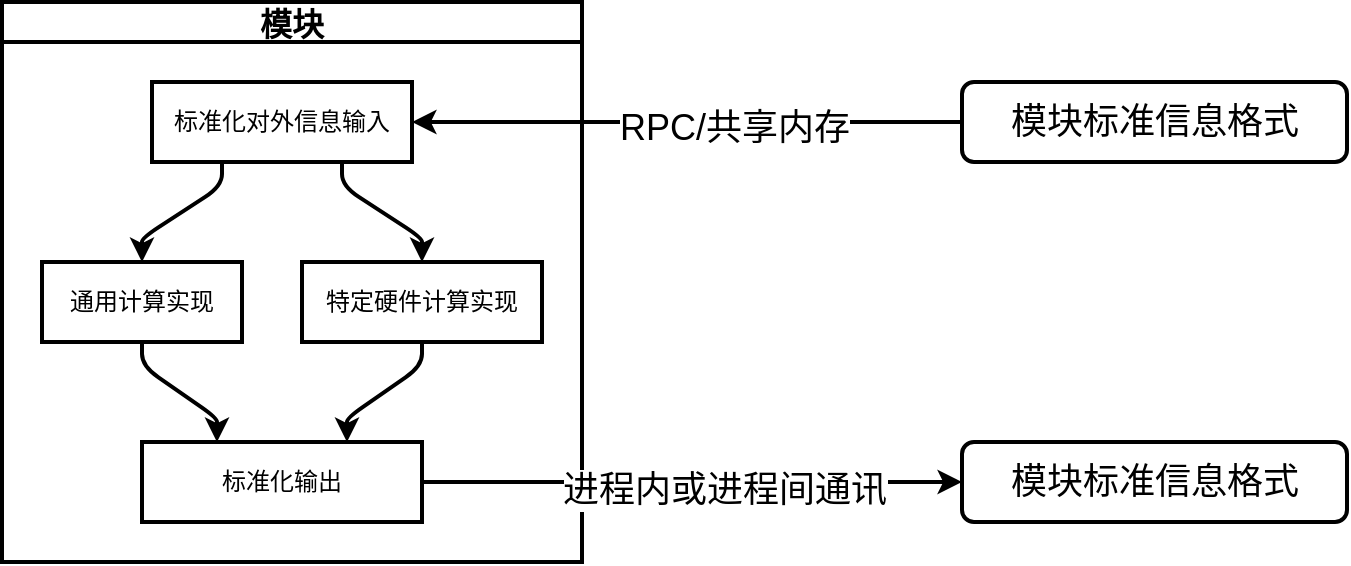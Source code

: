 <mxfile version="20.8.23" type="github" pages="15">
  <diagram name="Page-1" id="ff44883e-f642-bcb2-894b-16b3d25a3f0b">
    <mxGraphModel dx="1360" dy="795" grid="1" gridSize="10" guides="1" tooltips="1" connect="1" arrows="1" fold="1" page="1" pageScale="1.5" pageWidth="1169" pageHeight="826" background="none" math="0" shadow="0">
      <root>
        <mxCell id="0" style=";html=1;" />
        <mxCell id="1" style=";html=1;" parent="0" />
        <mxCell id="J4eRakNXAwgncqQI4Eo2-7" value="模块" style="swimlane;startSize=20;horizontal=1;childLayout=flowLayout;flowOrientation=north;resizable=0;interRankCellSpacing=50;containerType=tree;fontSize=16;strokeWidth=2;shadow=0;" parent="1" vertex="1">
          <mxGeometry x="320" y="390" width="290" height="280" as="geometry" />
        </mxCell>
        <mxCell id="J4eRakNXAwgncqQI4Eo2-8" value="标准化对外信息输入" style="whiteSpace=wrap;html=1;strokeWidth=2;shadow=0;" parent="J4eRakNXAwgncqQI4Eo2-7" vertex="1">
          <mxGeometry x="75" y="40" width="130" height="40" as="geometry" />
        </mxCell>
        <mxCell id="J4eRakNXAwgncqQI4Eo2-9" value="通用计算实现" style="whiteSpace=wrap;html=1;strokeWidth=2;shadow=0;" parent="J4eRakNXAwgncqQI4Eo2-7" vertex="1">
          <mxGeometry x="20" y="130" width="100" height="40" as="geometry" />
        </mxCell>
        <mxCell id="J4eRakNXAwgncqQI4Eo2-10" value="" style="html=1;rounded=1;curved=0;sourcePerimeterSpacing=0;targetPerimeterSpacing=0;startSize=6;endSize=6;noEdgeStyle=1;orthogonal=1;strokeWidth=2;shadow=0;" parent="J4eRakNXAwgncqQI4Eo2-7" source="J4eRakNXAwgncqQI4Eo2-8" target="J4eRakNXAwgncqQI4Eo2-9" edge="1">
          <mxGeometry relative="1" as="geometry">
            <Array as="points">
              <mxPoint x="110" y="92" />
              <mxPoint x="70" y="118" />
            </Array>
          </mxGeometry>
        </mxCell>
        <mxCell id="J4eRakNXAwgncqQI4Eo2-11" value="特定硬件计算实现" style="whiteSpace=wrap;html=1;strokeWidth=2;shadow=0;" parent="J4eRakNXAwgncqQI4Eo2-7" vertex="1">
          <mxGeometry x="150" y="130" width="120" height="40" as="geometry" />
        </mxCell>
        <mxCell id="J4eRakNXAwgncqQI4Eo2-12" value="" style="html=1;rounded=1;curved=0;sourcePerimeterSpacing=0;targetPerimeterSpacing=0;startSize=6;endSize=6;noEdgeStyle=1;orthogonal=1;strokeWidth=2;shadow=0;" parent="J4eRakNXAwgncqQI4Eo2-7" source="J4eRakNXAwgncqQI4Eo2-8" target="J4eRakNXAwgncqQI4Eo2-11" edge="1">
          <mxGeometry relative="1" as="geometry">
            <Array as="points">
              <mxPoint x="170" y="92" />
              <mxPoint x="210" y="118" />
            </Array>
          </mxGeometry>
        </mxCell>
        <mxCell id="J4eRakNXAwgncqQI4Eo2-13" value="标准化输出" style="whiteSpace=wrap;html=1;strokeWidth=2;shadow=0;" parent="J4eRakNXAwgncqQI4Eo2-7" vertex="1">
          <mxGeometry x="70" y="220" width="140" height="40" as="geometry" />
        </mxCell>
        <mxCell id="J4eRakNXAwgncqQI4Eo2-14" value="" style="html=1;rounded=1;curved=0;sourcePerimeterSpacing=0;targetPerimeterSpacing=0;startSize=6;endSize=6;noEdgeStyle=1;orthogonal=1;strokeWidth=2;shadow=0;" parent="J4eRakNXAwgncqQI4Eo2-7" source="J4eRakNXAwgncqQI4Eo2-9" target="J4eRakNXAwgncqQI4Eo2-13" edge="1">
          <mxGeometry relative="1" as="geometry">
            <Array as="points">
              <mxPoint x="70" y="182" />
              <mxPoint x="107.5" y="208" />
            </Array>
          </mxGeometry>
        </mxCell>
        <mxCell id="J4eRakNXAwgncqQI4Eo2-15" value="" style="html=1;rounded=1;curved=0;sourcePerimeterSpacing=0;targetPerimeterSpacing=0;startSize=6;endSize=6;noEdgeStyle=1;orthogonal=1;strokeWidth=2;shadow=0;" parent="J4eRakNXAwgncqQI4Eo2-7" source="J4eRakNXAwgncqQI4Eo2-11" target="J4eRakNXAwgncqQI4Eo2-13" edge="1">
          <mxGeometry relative="1" as="geometry">
            <Array as="points">
              <mxPoint x="210" y="182" />
              <mxPoint x="172.5" y="208" />
            </Array>
          </mxGeometry>
        </mxCell>
        <mxCell id="J4eRakNXAwgncqQI4Eo2-17" value="" style="edgeStyle=orthogonalEdgeStyle;rounded=0;orthogonalLoop=1;jettySize=auto;html=1;shadow=0;strokeWidth=2;fontSize=18;" parent="1" source="J4eRakNXAwgncqQI4Eo2-16" target="J4eRakNXAwgncqQI4Eo2-8" edge="1">
          <mxGeometry relative="1" as="geometry" />
        </mxCell>
        <mxCell id="J4eRakNXAwgncqQI4Eo2-22" value="RPC/共享内存" style="edgeLabel;html=1;align=center;verticalAlign=middle;resizable=0;points=[];fontSize=18;" parent="J4eRakNXAwgncqQI4Eo2-17" vertex="1" connectable="0">
          <mxGeometry x="-0.172" y="3" relative="1" as="geometry">
            <mxPoint as="offset" />
          </mxGeometry>
        </mxCell>
        <mxCell id="J4eRakNXAwgncqQI4Eo2-16" value="&lt;font style=&quot;font-size: 18px;&quot;&gt;模块标准信息格式&lt;/font&gt;" style="rounded=1;whiteSpace=wrap;html=1;shadow=0;strokeWidth=2;" parent="1" vertex="1">
          <mxGeometry x="800" y="430" width="192.5" height="40" as="geometry" />
        </mxCell>
        <mxCell id="J4eRakNXAwgncqQI4Eo2-20" style="edgeStyle=orthogonalEdgeStyle;rounded=0;orthogonalLoop=1;jettySize=auto;html=1;exitX=1;exitY=0.5;exitDx=0;exitDy=0;entryX=0;entryY=0.5;entryDx=0;entryDy=0;shadow=0;strokeWidth=2;fontSize=18;" parent="1" source="J4eRakNXAwgncqQI4Eo2-13" target="J4eRakNXAwgncqQI4Eo2-21" edge="1">
          <mxGeometry relative="1" as="geometry">
            <mxPoint x="740.0" y="630" as="targetPoint" />
            <Array as="points" />
          </mxGeometry>
        </mxCell>
        <mxCell id="J4eRakNXAwgncqQI4Eo2-24" value="进程内或进程间通讯" style="edgeLabel;html=1;align=center;verticalAlign=middle;resizable=0;points=[];fontSize=18;" parent="J4eRakNXAwgncqQI4Eo2-20" vertex="1" connectable="0">
          <mxGeometry x="0.11" y="-3" relative="1" as="geometry">
            <mxPoint x="1" y="1" as="offset" />
          </mxGeometry>
        </mxCell>
        <mxCell id="J4eRakNXAwgncqQI4Eo2-21" value="&lt;font style=&quot;font-size: 18px;&quot;&gt;模块标准信息格式&lt;/font&gt;" style="rounded=1;whiteSpace=wrap;html=1;shadow=0;strokeWidth=2;" parent="1" vertex="1">
          <mxGeometry x="800" y="610" width="192.5" height="40" as="geometry" />
        </mxCell>
      </root>
    </mxGraphModel>
  </diagram>
  <diagram id="88nOQ1RoYFV6DPOOOQh1" name="Page-2">
    <mxGraphModel dx="1360" dy="795" grid="1" gridSize="10" guides="1" tooltips="1" connect="1" arrows="1" fold="1" page="1" pageScale="1" pageWidth="850" pageHeight="1100" math="0" shadow="0">
      <root>
        <mxCell id="0" />
        <mxCell id="1" parent="0" />
        <mxCell id="I9LRxlnZe8yP3poBnPRO-37" value="" style="edgeStyle=orthogonalEdgeStyle;sourcePerimeterSpacing=0;targetPerimeterSpacing=0;startArrow=none;endArrow=none;rounded=0;targetPortConstraint=eastwest;sourcePortConstraint=northsouth;curved=0;rounded=0;shadow=0;strokeWidth=2;fontSize=13;" parent="1" target="I9LRxlnZe8yP3poBnPRO-39" edge="1">
          <mxGeometry relative="1" as="geometry">
            <mxPoint x="180" y="220" as="sourcePoint" />
          </mxGeometry>
        </mxCell>
        <mxCell id="I9LRxlnZe8yP3poBnPRO-38" value="" style="edgeStyle=orthogonalEdgeStyle;sourcePerimeterSpacing=0;targetPerimeterSpacing=0;startArrow=none;endArrow=none;rounded=0;targetPortConstraint=eastwest;sourcePortConstraint=northsouth;curved=0;rounded=0;shadow=0;strokeWidth=2;fontSize=13;" parent="1" target="I9LRxlnZe8yP3poBnPRO-40" edge="1">
          <mxGeometry relative="1" as="geometry">
            <mxPoint x="180" y="220" as="sourcePoint" />
          </mxGeometry>
        </mxCell>
        <mxCell id="I9LRxlnZe8yP3poBnPRO-49" style="edgeStyle=orthogonalEdgeStyle;rounded=0;orthogonalLoop=1;jettySize=auto;html=1;exitX=0;exitY=0.5;exitDx=0;exitDy=0;entryX=0;entryY=0.5;entryDx=0;entryDy=0;shadow=0;strokeWidth=2;fontSize=13;" parent="1" source="I9LRxlnZe8yP3poBnPRO-39" target="I9LRxlnZe8yP3poBnPRO-47" edge="1">
          <mxGeometry relative="1" as="geometry" />
        </mxCell>
        <mxCell id="I9LRxlnZe8yP3poBnPRO-51" style="edgeStyle=orthogonalEdgeStyle;rounded=0;orthogonalLoop=1;jettySize=auto;html=1;exitX=0;exitY=0.5;exitDx=0;exitDy=0;entryX=0;entryY=0.5;entryDx=0;entryDy=0;shadow=0;strokeWidth=2;fontSize=13;" parent="1" source="I9LRxlnZe8yP3poBnPRO-39" target="I9LRxlnZe8yP3poBnPRO-48" edge="1">
          <mxGeometry relative="1" as="geometry" />
        </mxCell>
        <mxCell id="I9LRxlnZe8yP3poBnPRO-39" value="量化模型" style="whiteSpace=wrap;html=1;align=center;verticalAlign=middle;treeFolding=1;treeMoving=1;shadow=0;strokeWidth=2;fontSize=13;" parent="1" vertex="1" collapsed="1">
          <mxGeometry x="90" y="260" width="80" height="30" as="geometry" />
        </mxCell>
        <mxCell id="I9LRxlnZe8yP3poBnPRO-40" value="完整参数" style="whiteSpace=wrap;html=1;align=center;verticalAlign=middle;treeFolding=1;treeMoving=1;shadow=0;strokeWidth=2;fontSize=13;" parent="1" vertex="1">
          <mxGeometry x="190" y="260" width="80" height="30" as="geometry" />
        </mxCell>
        <mxCell id="I9LRxlnZe8yP3poBnPRO-41" value="标准输入" style="ellipse;whiteSpace=wrap;html=1;align=center;newEdgeStyle={&quot;edgeStyle&quot;:&quot;entityRelationEdgeStyle&quot;,&quot;startArrow&quot;:&quot;none&quot;,&quot;endArrow&quot;:&quot;none&quot;,&quot;segment&quot;:10,&quot;curved&quot;:1,&quot;sourcePerimeterSpacing&quot;:0,&quot;targetPerimeterSpacing&quot;:0};treeFolding=1;treeMoving=1;shadow=0;strokeWidth=2;fontSize=13;" parent="1" vertex="1" collapsed="1">
          <mxGeometry x="130" y="180" width="100" height="40" as="geometry" />
        </mxCell>
        <mxCell id="I9LRxlnZe8yP3poBnPRO-43" value="" style="edgeStyle=orthogonalEdgeStyle;sourcePerimeterSpacing=0;targetPerimeterSpacing=0;startArrow=none;endArrow=none;rounded=0;targetPortConstraint=eastwest;sourcePortConstraint=northsouth;curved=0;rounded=0;shadow=0;strokeWidth=2;fontSize=13;" parent="1" target="I9LRxlnZe8yP3poBnPRO-45" edge="1">
          <mxGeometry relative="1" as="geometry">
            <mxPoint x="230" y="290" as="sourcePoint" />
          </mxGeometry>
        </mxCell>
        <mxCell id="I9LRxlnZe8yP3poBnPRO-44" value="" style="edgeStyle=orthogonalEdgeStyle;sourcePerimeterSpacing=0;targetPerimeterSpacing=0;startArrow=none;endArrow=none;rounded=0;targetPortConstraint=eastwest;sourcePortConstraint=northsouth;curved=0;rounded=0;shadow=0;strokeWidth=2;fontSize=13;" parent="1" target="I9LRxlnZe8yP3poBnPRO-46" edge="1">
          <mxGeometry relative="1" as="geometry">
            <mxPoint x="230" y="290" as="sourcePoint" />
          </mxGeometry>
        </mxCell>
        <mxCell id="I9LRxlnZe8yP3poBnPRO-60" style="edgeStyle=orthogonalEdgeStyle;rounded=0;orthogonalLoop=1;jettySize=auto;html=1;exitX=0.5;exitY=1;exitDx=0;exitDy=0;entryX=0.5;entryY=0;entryDx=0;entryDy=0;shadow=0;strokeWidth=2;fontSize=13;" parent="1" source="I9LRxlnZe8yP3poBnPRO-45" target="I9LRxlnZe8yP3poBnPRO-53" edge="1">
          <mxGeometry relative="1" as="geometry" />
        </mxCell>
        <mxCell id="I9LRxlnZe8yP3poBnPRO-65" value="GPU&amp;nbsp; CPU均可" style="edgeLabel;html=1;align=center;verticalAlign=middle;resizable=0;points=[];fontSize=13;" parent="I9LRxlnZe8yP3poBnPRO-60" vertex="1" connectable="0">
          <mxGeometry x="-0.238" y="-2" relative="1" as="geometry">
            <mxPoint y="1" as="offset" />
          </mxGeometry>
        </mxCell>
        <mxCell id="I9LRxlnZe8yP3poBnPRO-45" value="ONNX(通用表示)" style="whiteSpace=wrap;html=1;align=center;verticalAlign=middle;treeFolding=1;treeMoving=1;shadow=0;strokeWidth=2;fontSize=13;" parent="1" vertex="1">
          <mxGeometry x="90" y="330" width="120" height="30" as="geometry" />
        </mxCell>
        <mxCell id="I9LRxlnZe8yP3poBnPRO-59" style="edgeStyle=orthogonalEdgeStyle;rounded=0;orthogonalLoop=1;jettySize=auto;html=1;exitX=1;exitY=0.5;exitDx=0;exitDy=0;entryX=0.5;entryY=0;entryDx=0;entryDy=0;shadow=0;strokeWidth=2;fontSize=13;" parent="1" source="I9LRxlnZe8yP3poBnPRO-46" target="I9LRxlnZe8yP3poBnPRO-53" edge="1">
          <mxGeometry relative="1" as="geometry" />
        </mxCell>
        <mxCell id="I9LRxlnZe8yP3poBnPRO-46" value="Torch jit etc.(框架生成)" style="whiteSpace=wrap;html=1;align=center;verticalAlign=middle;treeFolding=1;treeMoving=1;shadow=0;strokeWidth=2;fontSize=13;" parent="1" vertex="1">
          <mxGeometry x="250" y="330" width="150" height="30" as="geometry" />
        </mxCell>
        <mxCell id="I9LRxlnZe8yP3poBnPRO-54" style="edgeStyle=orthogonalEdgeStyle;rounded=0;orthogonalLoop=1;jettySize=auto;html=1;exitX=1;exitY=0.5;exitDx=0;exitDy=0;shadow=0;strokeWidth=2;fontSize=13;" parent="1" source="I9LRxlnZe8yP3poBnPRO-47" target="I9LRxlnZe8yP3poBnPRO-53" edge="1">
          <mxGeometry relative="1" as="geometry">
            <Array as="points">
              <mxPoint x="290" y="420" />
              <mxPoint x="290" y="420" />
            </Array>
          </mxGeometry>
        </mxCell>
        <mxCell id="I9LRxlnZe8yP3poBnPRO-64" value="只适合GPU 延迟低" style="edgeLabel;html=1;align=center;verticalAlign=middle;resizable=0;points=[];fontSize=13;" parent="I9LRxlnZe8yP3poBnPRO-54" vertex="1" connectable="0">
          <mxGeometry x="-0.2" y="1" relative="1" as="geometry">
            <mxPoint y="1" as="offset" />
          </mxGeometry>
        </mxCell>
        <mxCell id="I9LRxlnZe8yP3poBnPRO-47" value="TensorRT(GPU)" style="whiteSpace=wrap;html=1;align=center;verticalAlign=middle;treeFolding=1;treeMoving=1;shadow=0;strokeWidth=2;fontSize=13;" parent="1" vertex="1">
          <mxGeometry x="90" y="405" width="120" height="30" as="geometry" />
        </mxCell>
        <mxCell id="I9LRxlnZe8yP3poBnPRO-55" style="edgeStyle=orthogonalEdgeStyle;rounded=0;orthogonalLoop=1;jettySize=auto;html=1;exitX=1;exitY=0.5;exitDx=0;exitDy=0;shadow=0;strokeWidth=2;fontSize=13;" parent="1" source="I9LRxlnZe8yP3poBnPRO-48" target="I9LRxlnZe8yP3poBnPRO-53" edge="1">
          <mxGeometry relative="1" as="geometry" />
        </mxCell>
        <mxCell id="I9LRxlnZe8yP3poBnPRO-63" value="专用厂商支持 延迟低" style="edgeLabel;html=1;align=center;verticalAlign=middle;resizable=0;points=[];fontSize=13;" parent="I9LRxlnZe8yP3poBnPRO-55" vertex="1" connectable="0">
          <mxGeometry x="-0.249" relative="1" as="geometry">
            <mxPoint y="1" as="offset" />
          </mxGeometry>
        </mxCell>
        <mxCell id="I9LRxlnZe8yP3poBnPRO-48" value="专用格式(ASIC)" style="whiteSpace=wrap;html=1;align=center;verticalAlign=middle;treeFolding=1;treeMoving=1;shadow=0;strokeWidth=2;fontSize=13;" parent="1" vertex="1">
          <mxGeometry x="90" y="455" width="120" height="30" as="geometry" />
        </mxCell>
        <mxCell id="I9LRxlnZe8yP3poBnPRO-53" value="标准输出" style="ellipse;whiteSpace=wrap;html=1;align=center;newEdgeStyle={&quot;edgeStyle&quot;:&quot;entityRelationEdgeStyle&quot;,&quot;startArrow&quot;:&quot;none&quot;,&quot;endArrow&quot;:&quot;none&quot;,&quot;segment&quot;:10,&quot;curved&quot;:1,&quot;sourcePerimeterSpacing&quot;:0,&quot;targetPerimeterSpacing&quot;:0};treeFolding=1;treeMoving=1;shadow=0;strokeWidth=2;fontSize=13;" parent="1" vertex="1" collapsed="1">
          <mxGeometry x="375" y="400" width="100" height="40" as="geometry" />
        </mxCell>
      </root>
    </mxGraphModel>
  </diagram>
  <diagram id="cAwGUEVntmI_F43dTxjw" name="Page-3">
    <mxGraphModel dx="1360" dy="795" grid="1" gridSize="10" guides="1" tooltips="1" connect="1" arrows="1" fold="1" page="1" pageScale="1" pageWidth="850" pageHeight="1100" math="0" shadow="0">
      <root>
        <mxCell id="0" />
        <mxCell id="1" parent="0" />
        <mxCell id="kM-lnF4RQVkrhnvmC59n-1" value="标准输入" style="ellipse;whiteSpace=wrap;html=1;align=center;newEdgeStyle={&quot;edgeStyle&quot;:&quot;entityRelationEdgeStyle&quot;,&quot;startArrow&quot;:&quot;none&quot;,&quot;endArrow&quot;:&quot;none&quot;,&quot;segment&quot;:10,&quot;curved&quot;:1,&quot;sourcePerimeterSpacing&quot;:0,&quot;targetPerimeterSpacing&quot;:0};treeFolding=1;treeMoving=1;shadow=0;strokeWidth=2;fontSize=13;" parent="1" vertex="1" collapsed="1">
          <mxGeometry x="70" y="181.5" width="100" height="40" as="geometry" />
        </mxCell>
        <mxCell id="kM-lnF4RQVkrhnvmC59n-2" value="标准输出" style="ellipse;whiteSpace=wrap;html=1;align=center;newEdgeStyle={&quot;edgeStyle&quot;:&quot;entityRelationEdgeStyle&quot;,&quot;startArrow&quot;:&quot;none&quot;,&quot;endArrow&quot;:&quot;none&quot;,&quot;segment&quot;:10,&quot;curved&quot;:1,&quot;sourcePerimeterSpacing&quot;:0,&quot;targetPerimeterSpacing&quot;:0};treeFolding=1;treeMoving=1;shadow=0;strokeWidth=2;fontSize=13;" parent="1" vertex="1" collapsed="1">
          <mxGeometry x="600" y="181.5" width="100" height="40" as="geometry" />
        </mxCell>
        <mxCell id="kM-lnF4RQVkrhnvmC59n-3" value="&lt;font style=&quot;font-size: 18px;&quot;&gt;模块&lt;/font&gt;" style="swimlane;childLayout=stackLayout;horizontal=1;fillColor=none;horizontalStack=1;resizeParent=1;resizeParentMax=0;resizeLast=0;collapsible=0;strokeColor=none;stackBorder=10;stackSpacing=-12;resizable=1;align=center;points=[];whiteSpace=wrap;html=1;shadow=0;strokeWidth=2;fontSize=13;" parent="1" vertex="1">
          <mxGeometry x="230" y="140" width="296" height="100" as="geometry" />
        </mxCell>
        <mxCell id="kM-lnF4RQVkrhnvmC59n-4" value="函数1" style="shape=step;perimeter=stepPerimeter;fixedSize=1;points=[];whiteSpace=wrap;html=1;shadow=0;strokeWidth=2;fontSize=13;" parent="kM-lnF4RQVkrhnvmC59n-3" vertex="1">
          <mxGeometry x="10" y="33" width="100" height="57" as="geometry" />
        </mxCell>
        <mxCell id="kM-lnF4RQVkrhnvmC59n-5" value="函数2" style="shape=step;perimeter=stepPerimeter;fixedSize=1;points=[];whiteSpace=wrap;html=1;shadow=0;strokeWidth=2;fontSize=13;" parent="kM-lnF4RQVkrhnvmC59n-3" vertex="1">
          <mxGeometry x="98" y="33" width="100" height="57" as="geometry" />
        </mxCell>
        <mxCell id="kM-lnF4RQVkrhnvmC59n-6" value="函数3" style="shape=step;perimeter=stepPerimeter;fixedSize=1;points=[];whiteSpace=wrap;html=1;shadow=0;strokeWidth=2;fontSize=13;" parent="kM-lnF4RQVkrhnvmC59n-3" vertex="1">
          <mxGeometry x="186" y="33" width="100" height="57" as="geometry" />
        </mxCell>
        <mxCell id="kM-lnF4RQVkrhnvmC59n-19" value="" style="shape=singleArrow;whiteSpace=wrap;html=1;shadow=0;strokeWidth=2;fontSize=18;" parent="1" vertex="1">
          <mxGeometry x="180" y="186.5" width="70" height="30" as="geometry" />
        </mxCell>
        <mxCell id="kM-lnF4RQVkrhnvmC59n-21" value="" style="shape=singleArrow;whiteSpace=wrap;html=1;shadow=0;strokeWidth=2;fontSize=18;" parent="1" vertex="1">
          <mxGeometry x="520" y="186.5" width="70" height="30" as="geometry" />
        </mxCell>
        <mxCell id="kM-lnF4RQVkrhnvmC59n-23" value="" style="shape=crossbar;whiteSpace=wrap;html=1;rounded=1;shadow=0;strokeWidth=2;fontSize=18;" parent="1" vertex="1">
          <mxGeometry x="230" y="270" width="290" height="20" as="geometry" />
        </mxCell>
        <mxCell id="kM-lnF4RQVkrhnvmC59n-24" value="计算延迟" style="text;html=1;align=center;verticalAlign=middle;resizable=0;points=[];autosize=1;strokeColor=none;fillColor=none;fontSize=18;" parent="1" vertex="1">
          <mxGeometry x="320" y="300" width="100" height="40" as="geometry" />
        </mxCell>
      </root>
    </mxGraphModel>
  </diagram>
  <diagram id="2dj-pwP9cPlC5hCSlSAD" name="Page-4">
    <mxGraphModel dx="437" dy="795" grid="1" gridSize="10" guides="1" tooltips="1" connect="1" arrows="1" fold="1" page="1" pageScale="1" pageWidth="850" pageHeight="1100" math="0" shadow="0">
      <root>
        <mxCell id="0" />
        <mxCell id="1" parent="0" />
        <mxCell id="rYw5ytY1l8sJg2uaQ8q9-25" style="edgeStyle=orthogonalEdgeStyle;rounded=0;orthogonalLoop=1;jettySize=auto;html=1;exitX=0;exitY=0;exitDx=0;exitDy=35;exitPerimeter=0;entryX=0;entryY=0.5;entryDx=0;entryDy=0;" edge="1" parent="1" source="nQ3IIz4X14_1kvAiOT4W-1" target="rYw5ytY1l8sJg2uaQ8q9-27">
          <mxGeometry relative="1" as="geometry" />
        </mxCell>
        <mxCell id="rYw5ytY1l8sJg2uaQ8q9-32" value="forward" style="edgeLabel;html=1;align=center;verticalAlign=middle;resizable=0;points=[];" vertex="1" connectable="0" parent="rYw5ytY1l8sJg2uaQ8q9-25">
          <mxGeometry x="0.339" y="1" relative="1" as="geometry">
            <mxPoint x="-20" y="1" as="offset" />
          </mxGeometry>
        </mxCell>
        <mxCell id="nQ3IIz4X14_1kvAiOT4W-1" value="输入模块" style="shape=module;align=left;spacingLeft=20;align=center;verticalAlign=top;" vertex="1" parent="1">
          <mxGeometry x="210" y="190" width="100" height="50" as="geometry" />
        </mxCell>
        <mxCell id="rYw5ytY1l8sJg2uaQ8q9-4" value="前处理" style="swimlane;fontStyle=0;childLayout=stackLayout;horizontal=1;startSize=26;fillColor=none;horizontalStack=0;resizeParent=1;resizeParentMax=0;resizeLast=0;collapsible=1;marginBottom=0;html=1;" vertex="1" parent="1">
          <mxGeometry x="360" y="170" width="140" height="130" as="geometry">
            <mxRectangle x="270" y="160" width="80" height="30" as="alternateBounds" />
          </mxGeometry>
        </mxCell>
        <mxCell id="rYw5ytY1l8sJg2uaQ8q9-5" value="归一化" style="text;strokeColor=none;fillColor=none;align=left;verticalAlign=top;spacingLeft=4;spacingRight=4;overflow=hidden;rotatable=0;points=[[0,0.5],[1,0.5]];portConstraint=eastwest;whiteSpace=wrap;html=1;" vertex="1" parent="rYw5ytY1l8sJg2uaQ8q9-4">
          <mxGeometry y="26" width="140" height="26" as="geometry" />
        </mxCell>
        <mxCell id="rYw5ytY1l8sJg2uaQ8q9-6" value="解码" style="text;strokeColor=none;fillColor=none;align=left;verticalAlign=top;spacingLeft=4;spacingRight=4;overflow=hidden;rotatable=0;points=[[0,0.5],[1,0.5]];portConstraint=eastwest;whiteSpace=wrap;html=1;" vertex="1" parent="rYw5ytY1l8sJg2uaQ8q9-4">
          <mxGeometry y="52" width="140" height="26" as="geometry" />
        </mxCell>
        <mxCell id="rYw5ytY1l8sJg2uaQ8q9-27" style="text;strokeColor=none;fillColor=none;align=left;verticalAlign=top;spacingLeft=4;spacingRight=4;overflow=hidden;rotatable=0;points=[[0,0.5],[1,0.5]];portConstraint=eastwest;whiteSpace=wrap;html=1;" vertex="1" parent="rYw5ytY1l8sJg2uaQ8q9-4">
          <mxGeometry y="78" width="140" height="26" as="geometry" />
        </mxCell>
        <mxCell id="rYw5ytY1l8sJg2uaQ8q9-7" value="Item 3" style="text;strokeColor=none;fillColor=none;align=left;verticalAlign=top;spacingLeft=4;spacingRight=4;overflow=hidden;rotatable=0;points=[[0,0.5],[1,0.5]];portConstraint=eastwest;whiteSpace=wrap;html=1;" vertex="1" parent="rYw5ytY1l8sJg2uaQ8q9-4">
          <mxGeometry y="104" width="140" height="26" as="geometry" />
        </mxCell>
        <mxCell id="rYw5ytY1l8sJg2uaQ8q9-8" value="后处理" style="swimlane;fontStyle=0;childLayout=stackLayout;horizontal=1;startSize=26;fillColor=none;horizontalStack=0;resizeParent=1;resizeParentMax=0;resizeLast=0;collapsible=1;marginBottom=0;html=1;" vertex="1" parent="1">
          <mxGeometry x="360" y="330" width="140" height="104" as="geometry" />
        </mxCell>
        <mxCell id="rYw5ytY1l8sJg2uaQ8q9-9" value="Item 1" style="text;strokeColor=none;fillColor=none;align=left;verticalAlign=top;spacingLeft=4;spacingRight=4;overflow=hidden;rotatable=0;points=[[0,0.5],[1,0.5]];portConstraint=eastwest;whiteSpace=wrap;html=1;" vertex="1" parent="rYw5ytY1l8sJg2uaQ8q9-8">
          <mxGeometry y="26" width="140" height="26" as="geometry" />
        </mxCell>
        <mxCell id="rYw5ytY1l8sJg2uaQ8q9-10" value="Item 2" style="text;strokeColor=none;fillColor=none;align=left;verticalAlign=top;spacingLeft=4;spacingRight=4;overflow=hidden;rotatable=0;points=[[0,0.5],[1,0.5]];portConstraint=eastwest;whiteSpace=wrap;html=1;" vertex="1" parent="rYw5ytY1l8sJg2uaQ8q9-8">
          <mxGeometry y="52" width="140" height="26" as="geometry" />
        </mxCell>
        <mxCell id="rYw5ytY1l8sJg2uaQ8q9-11" value="编码压缩" style="text;strokeColor=none;fillColor=none;align=left;verticalAlign=top;spacingLeft=4;spacingRight=4;overflow=hidden;rotatable=0;points=[[0,0.5],[1,0.5]];portConstraint=eastwest;whiteSpace=wrap;html=1;" vertex="1" parent="rYw5ytY1l8sJg2uaQ8q9-8">
          <mxGeometry y="78" width="140" height="26" as="geometry" />
        </mxCell>
        <mxCell id="rYw5ytY1l8sJg2uaQ8q9-42" style="edgeStyle=orthogonalEdgeStyle;rounded=0;orthogonalLoop=1;jettySize=auto;html=1;exitX=0;exitY=0;exitDx=0;exitDy=35;exitPerimeter=0;entryX=0.5;entryY=1;entryDx=0;entryDy=0;" edge="1" parent="1" source="rYw5ytY1l8sJg2uaQ8q9-12" target="rYw5ytY1l8sJg2uaQ8q9-38">
          <mxGeometry relative="1" as="geometry" />
        </mxCell>
        <mxCell id="rYw5ytY1l8sJg2uaQ8q9-12" value="输出模块" style="shape=module;align=left;spacingLeft=20;align=center;verticalAlign=top;" vertex="1" parent="1">
          <mxGeometry x="210" y="384" width="100" height="50" as="geometry" />
        </mxCell>
        <mxCell id="rYw5ytY1l8sJg2uaQ8q9-14" value="" style="html=1;points=[];perimeter=orthogonalPerimeter;outlineConnect=0;targetShapes=umlLifeline;portConstraint=eastwest;newEdgeStyle={&quot;edgeStyle&quot;:&quot;elbowEdgeStyle&quot;,&quot;elbow&quot;:&quot;vertical&quot;,&quot;curved&quot;:0,&quot;rounded&quot;:0};fillColor=none;" vertex="1" parent="1">
          <mxGeometry x="620" y="180" width="10" height="250" as="geometry" />
        </mxCell>
        <mxCell id="rYw5ytY1l8sJg2uaQ8q9-15" value="dispatch" style="html=1;verticalAlign=bottom;endArrow=block;edgeStyle=elbowEdgeStyle;elbow=vertical;curved=0;rounded=0;exitX=1.029;exitY=0.231;exitDx=0;exitDy=0;exitPerimeter=0;" edge="1" target="rYw5ytY1l8sJg2uaQ8q9-14" parent="1" source="rYw5ytY1l8sJg2uaQ8q9-6">
          <mxGeometry relative="1" as="geometry">
            <mxPoint x="550" y="260" as="sourcePoint" />
          </mxGeometry>
        </mxCell>
        <mxCell id="rYw5ytY1l8sJg2uaQ8q9-16" value="return" style="html=1;verticalAlign=bottom;endArrow=open;dashed=1;endSize=8;edgeStyle=elbowEdgeStyle;elbow=vertical;curved=0;rounded=0;entryX=0.986;entryY=0.077;entryDx=0;entryDy=0;entryPerimeter=0;" edge="1" source="rYw5ytY1l8sJg2uaQ8q9-14" parent="1" target="rYw5ytY1l8sJg2uaQ8q9-10">
          <mxGeometry relative="1" as="geometry">
            <mxPoint x="550" y="335" as="targetPoint" />
          </mxGeometry>
        </mxCell>
        <mxCell id="rYw5ytY1l8sJg2uaQ8q9-18" value="" style="rounded=1;absoluteArcSize=1;html=1;arcSize=10;labelBackgroundColor=#FFFFFF;sketch=1;hachureGap=4;jiggle=2;curveFitting=1;fontFamily=Times New Roman;fontSize=14;fontColor=#000000;" vertex="1" parent="1">
          <mxGeometry x="640" y="190" width="140" height="110" as="geometry" />
        </mxCell>
        <mxCell id="rYw5ytY1l8sJg2uaQ8q9-19" value="推理" style="html=1;shape=mxgraph.er.anchor;whiteSpace=wrap;labelBackgroundColor=#FFFFFF;sketch=1;hachureGap=4;jiggle=2;curveFitting=1;fontFamily=Times New Roman;fontSize=14;fontColor=#000000;" vertex="1" parent="rYw5ytY1l8sJg2uaQ8q9-18">
          <mxGeometry width="55" height="100" as="geometry" />
        </mxCell>
        <mxCell id="rYw5ytY1l8sJg2uaQ8q9-20" value="&lt;div&gt;ASIC&lt;/div&gt;&lt;div&gt;GPU&lt;br&gt;&lt;/div&gt;&lt;div&gt;...&lt;/div&gt;&lt;div&gt;Model&lt;/div&gt;&lt;div&gt;Version_0&lt;br&gt;&lt;/div&gt;&lt;div&gt;...&lt;br&gt;&lt;/div&gt;" style="rounded=1;absoluteArcSize=1;html=1;arcSize=10;whiteSpace=wrap;points=[];strokeColor=inherit;fillColor=inherit;labelBackgroundColor=#FFFFFF;sketch=1;hachureGap=4;jiggle=2;curveFitting=1;fontFamily=Times New Roman;fontSize=14;fontColor=#000000;" vertex="1" parent="rYw5ytY1l8sJg2uaQ8q9-18">
          <mxGeometry x="55" y="5" width="85" height="105" as="geometry" />
        </mxCell>
        <mxCell id="rYw5ytY1l8sJg2uaQ8q9-21" value="" style="rounded=1;absoluteArcSize=1;html=1;arcSize=10;labelBackgroundColor=#FFFFFF;sketch=1;hachureGap=4;jiggle=2;curveFitting=1;fontFamily=Times New Roman;fontSize=14;fontColor=#000000;" vertex="1" parent="1">
          <mxGeometry x="640" y="310" width="140" height="110" as="geometry" />
        </mxCell>
        <mxCell id="rYw5ytY1l8sJg2uaQ8q9-22" value="推理" style="html=1;shape=mxgraph.er.anchor;whiteSpace=wrap;labelBackgroundColor=#FFFFFF;sketch=1;hachureGap=4;jiggle=2;curveFitting=1;fontFamily=Times New Roman;fontSize=14;fontColor=#000000;" vertex="1" parent="rYw5ytY1l8sJg2uaQ8q9-21">
          <mxGeometry width="55" height="100" as="geometry" />
        </mxCell>
        <mxCell id="rYw5ytY1l8sJg2uaQ8q9-23" value="ASIC&lt;br&gt;GPU&lt;br&gt;&lt;div&gt;...&lt;/div&gt;&lt;div&gt;Model1&lt;/div&gt;&lt;div&gt;Version_1&lt;/div&gt;&lt;div&gt;...&lt;br&gt;&lt;/div&gt;" style="rounded=1;absoluteArcSize=1;html=1;arcSize=10;whiteSpace=wrap;points=[];strokeColor=inherit;fillColor=inherit;labelBackgroundColor=#FFFFFF;sketch=1;hachureGap=4;jiggle=2;curveFitting=1;fontFamily=Times New Roman;fontSize=14;fontColor=#000000;" vertex="1" parent="rYw5ytY1l8sJg2uaQ8q9-21">
          <mxGeometry x="55" y="5" width="85" height="105" as="geometry" />
        </mxCell>
        <mxCell id="rYw5ytY1l8sJg2uaQ8q9-26" style="edgeStyle=orthogonalEdgeStyle;rounded=0;orthogonalLoop=1;jettySize=auto;html=1;exitX=0;exitY=0.5;exitDx=0;exitDy=0;entryX=0;entryY=0;entryDx=0;entryDy=15;entryPerimeter=0;" edge="1" parent="1" source="rYw5ytY1l8sJg2uaQ8q9-10" target="rYw5ytY1l8sJg2uaQ8q9-12">
          <mxGeometry relative="1" as="geometry" />
        </mxCell>
        <mxCell id="rYw5ytY1l8sJg2uaQ8q9-33" value="forward" style="edgeLabel;html=1;align=center;verticalAlign=middle;resizable=0;points=[];" vertex="1" connectable="0" parent="rYw5ytY1l8sJg2uaQ8q9-26">
          <mxGeometry x="-0.244" relative="1" as="geometry">
            <mxPoint x="-16" as="offset" />
          </mxGeometry>
        </mxCell>
        <mxCell id="rYw5ytY1l8sJg2uaQ8q9-44" style="edgeStyle=orthogonalEdgeStyle;rounded=0;orthogonalLoop=1;jettySize=auto;html=1;exitX=0.5;exitY=0;exitDx=0;exitDy=0;entryX=0;entryY=0;entryDx=0;entryDy=15;entryPerimeter=0;" edge="1" parent="1" source="rYw5ytY1l8sJg2uaQ8q9-38" target="nQ3IIz4X14_1kvAiOT4W-1">
          <mxGeometry relative="1" as="geometry" />
        </mxCell>
        <mxCell id="rYw5ytY1l8sJg2uaQ8q9-38" value="Composite State" style="swimlane;fontStyle=1;align=center;verticalAlign=middle;childLayout=stackLayout;horizontal=1;startSize=30;horizontalStack=0;resizeParent=0;resizeLast=1;container=0;fontColor=#000000;collapsible=0;rounded=1;arcSize=30;strokeColor=#ff0000;fillColor=#ffffc0;swimlaneFillColor=#ffffc0;dropTarget=0;" vertex="1" parent="1">
          <mxGeometry x="10" y="270" width="160" height="60" as="geometry" />
        </mxCell>
        <mxCell id="rYw5ytY1l8sJg2uaQ8q9-39" value="Subtitle" style="text;html=1;strokeColor=none;fillColor=none;align=center;verticalAlign=middle;spacingLeft=4;spacingRight=4;whiteSpace=wrap;overflow=hidden;rotatable=0;fontColor=#000000;" vertex="1" parent="rYw5ytY1l8sJg2uaQ8q9-38">
          <mxGeometry y="30" width="160" height="30" as="geometry" />
        </mxCell>
        <mxCell id="rYw5ytY1l8sJg2uaQ8q9-45" value="Composite State" style="swimlane;fontStyle=1;align=center;verticalAlign=middle;childLayout=stackLayout;horizontal=1;startSize=30;horizontalStack=0;resizeParent=0;resizeLast=1;container=0;fontColor=#000000;collapsible=0;rounded=1;arcSize=30;strokeColor=#ff0000;fillColor=#ffffc0;swimlaneFillColor=#ffffc0;dropTarget=0;" vertex="1" parent="1">
          <mxGeometry x="170" y="610" width="160" height="60" as="geometry" />
        </mxCell>
        <mxCell id="rYw5ytY1l8sJg2uaQ8q9-46" value="Subtitle" style="text;html=1;strokeColor=none;fillColor=none;align=center;verticalAlign=middle;spacingLeft=4;spacingRight=4;whiteSpace=wrap;overflow=hidden;rotatable=0;fontColor=#000000;" vertex="1" parent="rYw5ytY1l8sJg2uaQ8q9-45">
          <mxGeometry y="30" width="160" height="30" as="geometry" />
        </mxCell>
        <mxCell id="rYw5ytY1l8sJg2uaQ8q9-47" value="Attribute" style="ellipse;shape=doubleEllipse;margin=3;whiteSpace=wrap;html=1;align=center;fillColor=none;" vertex="1" parent="1">
          <mxGeometry x="20" y="530" width="100" height="40" as="geometry" />
        </mxCell>
      </root>
    </mxGraphModel>
  </diagram>
  <diagram id="iteJUscRGpFRKAMsnBOK" name="Page-5">
    <mxGraphModel dx="1360" dy="795" grid="1" gridSize="10" guides="1" tooltips="1" connect="1" arrows="1" fold="1" page="1" pageScale="1" pageWidth="850" pageHeight="1100" math="0" shadow="0">
      <root>
        <mxCell id="0" />
        <mxCell id="1" parent="0" />
        <mxCell id="c4jORpXcjCmsm3Xe8pPu-3" value="" style="shape=image;imageAspect=0;aspect=fixed;verticalLabelPosition=bottom;verticalAlign=top;shadow=0;strokeWidth=2;fontSize=18;image=https://en.wikichip.org/w/images/7/75/cortex-a76_soc_block_diagram.svg;" parent="1" vertex="1">
          <mxGeometry x="40" y="240" width="360.27" height="203" as="geometry" />
        </mxCell>
      </root>
    </mxGraphModel>
  </diagram>
  <diagram id="H3MZS3b8sbk022TFfgPq" name="Page-6">
    <mxGraphModel dx="2793" dy="1136" grid="1" gridSize="10" guides="1" tooltips="1" connect="1" arrows="1" fold="1" page="1" pageScale="1" pageWidth="850" pageHeight="1100" math="0" shadow="0">
      <root>
        <mxCell id="0" />
        <mxCell id="1" parent="0" />
        <mxCell id="cQe81ZR_d18F-CRXPFzD-18" style="edgeStyle=orthogonalEdgeStyle;rounded=0;orthogonalLoop=1;jettySize=auto;html=1;exitX=0.5;exitY=0;exitDx=0;exitDy=0;entryX=0.5;entryY=1;entryDx=0;entryDy=0;shadow=0;strokeWidth=2;fontSize=14;fontColor=#000000;" parent="1" source="cQe81ZR_d18F-CRXPFzD-1" target="cQe81ZR_d18F-CRXPFzD-10" edge="1">
          <mxGeometry relative="1" as="geometry" />
        </mxCell>
        <mxCell id="cQe81ZR_d18F-CRXPFzD-1" value="&lt;b&gt;&amp;nbsp;&lt;span style=&quot;font-family: &amp;quot;Droid Sans Mono&amp;quot;, &amp;quot;monospace&amp;quot;, monospace; font-size: 14px;&quot;&gt;sys&lt;/span&gt;&lt;span style=&quot;font-family: &amp;quot;Droid Sans Mono&amp;quot;, &amp;quot;monospace&amp;quot;, monospace; font-size: 14px;&quot;&gt;/&lt;/span&gt;&lt;span style=&quot;font-family: &amp;quot;Droid Sans Mono&amp;quot;, &amp;quot;monospace&amp;quot;, monospace; font-size: 14px;&quot;&gt;kernel&lt;/span&gt;&lt;span style=&quot;font-family: &amp;quot;Droid Sans Mono&amp;quot;, &amp;quot;monospace&amp;quot;, monospace; font-size: 14px;&quot;&gt;/&lt;/span&gt;&lt;span style=&quot;font-family: &amp;quot;Droid Sans Mono&amp;quot;, &amp;quot;monospace&amp;quot;, monospace; font-size: 14px;&quot;&gt;debug&lt;/span&gt;&lt;span style=&quot;font-family: &amp;quot;Droid Sans Mono&amp;quot;, &amp;quot;monospace&amp;quot;, monospace; font-size: 14px;&quot;&gt;/&lt;/span&gt;&lt;span style=&quot;font-family: &amp;quot;Droid Sans Mono&amp;quot;, &amp;quot;monospace&amp;quot;, monospace; font-size: 14px;&quot;&gt;clk&lt;/span&gt;&lt;span style=&quot;font-family: &amp;quot;Droid Sans Mono&amp;quot;, &amp;quot;monospace&amp;quot;, monospace; font-size: 14px;&quot;&gt;/&lt;/span&gt;&lt;span style=&quot;font-family: &amp;quot;Droid Sans Mono&amp;quot;, &amp;quot;monospace&amp;quot;, monospace; font-size: 14px;&quot;&gt;clk_summary | grep ARM&lt;/span&gt;&lt;/b&gt;" style="rounded=1;whiteSpace=wrap;html=1;shadow=0;strokeWidth=2;fontSize=18;dashed=1;" parent="1" vertex="1">
          <mxGeometry x="140" y="270" width="440" height="30" as="geometry" />
        </mxCell>
        <mxCell id="cQe81ZR_d18F-CRXPFzD-3" value="&lt;b&gt;内核IO&lt;/b&gt;" style="rounded=1;whiteSpace=wrap;html=1;shadow=0;strokeWidth=2;fontSize=18;" parent="1" vertex="1">
          <mxGeometry y="230" width="740" height="30" as="geometry" />
        </mxCell>
        <mxCell id="cQe81ZR_d18F-CRXPFzD-9" value="&lt;b&gt;NPU/CPU元信息日志&lt;/b&gt;" style="rounded=1;whiteSpace=wrap;html=1;shadow=0;strokeWidth=2;fontSize=18;dashed=1;" parent="1" vertex="1">
          <mxGeometry x="190" y="90" width="340" height="30" as="geometry" />
        </mxCell>
        <mxCell id="cQe81ZR_d18F-CRXPFzD-21" style="edgeStyle=orthogonalEdgeStyle;rounded=0;orthogonalLoop=1;jettySize=auto;html=1;entryX=0.5;entryY=1;entryDx=0;entryDy=0;shadow=0;strokeWidth=2;fontSize=14;fontColor=#000000;" parent="1" source="cQe81ZR_d18F-CRXPFzD-10" target="cQe81ZR_d18F-CRXPFzD-9" edge="1">
          <mxGeometry relative="1" as="geometry" />
        </mxCell>
        <mxCell id="cQe81ZR_d18F-CRXPFzD-10" value="&lt;b&gt;&lt;font style=&quot;font-size: 14px;&quot;&gt;CPU 频率&lt;/font&gt;&lt;/b&gt;" style="rounded=1;whiteSpace=wrap;html=1;shadow=0;strokeWidth=2;fontSize=18;dashed=1;" parent="1" vertex="1">
          <mxGeometry x="265" y="180" width="190" height="30" as="geometry" />
        </mxCell>
        <mxCell id="cQe81ZR_d18F-CRXPFzD-20" style="edgeStyle=orthogonalEdgeStyle;rounded=0;orthogonalLoop=1;jettySize=auto;html=1;exitX=0.5;exitY=0;exitDx=0;exitDy=0;entryX=0;entryY=0.5;entryDx=0;entryDy=0;shadow=0;strokeWidth=2;fontSize=14;fontColor=#000000;" parent="1" source="cQe81ZR_d18F-CRXPFzD-11" target="cQe81ZR_d18F-CRXPFzD-9" edge="1">
          <mxGeometry relative="1" as="geometry" />
        </mxCell>
        <mxCell id="cQe81ZR_d18F-CRXPFzD-11" value="&lt;b&gt;&lt;font style=&quot;font-size: 14px;&quot;&gt;NPU 频率&lt;/font&gt;&lt;/b&gt;" style="rounded=1;whiteSpace=wrap;html=1;shadow=0;strokeWidth=2;fontSize=18;dashed=1;" parent="1" vertex="1">
          <mxGeometry x="30" y="180" width="190" height="30" as="geometry" />
        </mxCell>
        <mxCell id="cQe81ZR_d18F-CRXPFzD-19" style="edgeStyle=orthogonalEdgeStyle;rounded=0;orthogonalLoop=1;jettySize=auto;html=1;exitX=0.5;exitY=0;exitDx=0;exitDy=0;entryX=0.553;entryY=1;entryDx=0;entryDy=0;entryPerimeter=0;shadow=0;strokeWidth=2;fontSize=14;fontColor=#000000;" parent="1" source="cQe81ZR_d18F-CRXPFzD-12" target="cQe81ZR_d18F-CRXPFzD-14" edge="1">
          <mxGeometry relative="1" as="geometry" />
        </mxCell>
        <mxCell id="cQe81ZR_d18F-CRXPFzD-12" value="&lt;div style=&quot;font-family: &amp;quot;Droid Sans Mono&amp;quot;, &amp;quot;monospace&amp;quot;, monospace; font-size: 14px; line-height: 19px;&quot;&gt;&lt;span style=&quot;background-color: rgb(255, 255, 255);&quot;&gt;&lt;b&gt;/sys/kernel/debug/rknpu/load&lt;/b&gt;&lt;/span&gt;&lt;/div&gt;" style="rounded=1;whiteSpace=wrap;html=1;shadow=0;strokeWidth=2;fontSize=18;dashed=1;" parent="1" vertex="1">
          <mxGeometry x="490" y="320" width="250" height="30" as="geometry" />
        </mxCell>
        <mxCell id="cQe81ZR_d18F-CRXPFzD-16" style="edgeStyle=orthogonalEdgeStyle;rounded=0;orthogonalLoop=1;jettySize=auto;html=1;exitX=0.5;exitY=0;exitDx=0;exitDy=0;entryX=0.5;entryY=1;entryDx=0;entryDy=0;shadow=0;strokeWidth=2;fontSize=14;fontColor=#000000;" parent="1" source="cQe81ZR_d18F-CRXPFzD-13" target="cQe81ZR_d18F-CRXPFzD-11" edge="1">
          <mxGeometry relative="1" as="geometry" />
        </mxCell>
        <mxCell id="cQe81ZR_d18F-CRXPFzD-13" value="&lt;div style=&quot;font-family: &amp;quot;Droid Sans Mono&amp;quot;, &amp;quot;monospace&amp;quot;, monospace; font-size: 14px; line-height: 19px;&quot;&gt;&lt;span style=&quot;background-color: rgb(255, 255, 255);&quot;&gt;&lt;b&gt;/sys/kernel/debug/rknpu/freq&lt;/b&gt;&lt;/span&gt;&lt;/div&gt;" style="rounded=1;whiteSpace=wrap;html=1;shadow=0;strokeWidth=2;fontSize=18;dashed=1;" parent="1" vertex="1">
          <mxGeometry y="320" width="250" height="30" as="geometry" />
        </mxCell>
        <mxCell id="cQe81ZR_d18F-CRXPFzD-22" style="edgeStyle=orthogonalEdgeStyle;rounded=0;orthogonalLoop=1;jettySize=auto;html=1;entryX=1;entryY=0.5;entryDx=0;entryDy=0;shadow=0;strokeWidth=2;fontSize=14;fontColor=#000000;" parent="1" source="cQe81ZR_d18F-CRXPFzD-14" target="cQe81ZR_d18F-CRXPFzD-9" edge="1">
          <mxGeometry relative="1" as="geometry" />
        </mxCell>
        <mxCell id="cQe81ZR_d18F-CRXPFzD-14" value="&lt;b&gt;&lt;font style=&quot;font-size: 14px;&quot;&gt;NPU 负载&lt;/font&gt;&lt;/b&gt;" style="rounded=1;whiteSpace=wrap;html=1;shadow=0;strokeWidth=2;fontSize=18;dashed=1;" parent="1" vertex="1">
          <mxGeometry x="510" y="180" width="190" height="30" as="geometry" />
        </mxCell>
      </root>
    </mxGraphModel>
  </diagram>
  <diagram id="LWr9Al1ruHZxtpBfucPP" name="Page-7">
    <mxGraphModel dx="1273" dy="725" grid="1" gridSize="10" guides="1" tooltips="1" connect="1" arrows="1" fold="1" page="1" pageScale="1" pageWidth="850" pageHeight="1100" math="0" shadow="0">
      <root>
        <mxCell id="0" />
        <mxCell id="1" parent="0" />
        <mxCell id="rkfoRcXAF6cAXRlwlmBC-1" style="edgeStyle=orthogonalEdgeStyle;rounded=0;orthogonalLoop=1;jettySize=auto;html=1;exitX=0.5;exitY=0;exitDx=0;exitDy=0;entryX=0.5;entryY=1;entryDx=0;entryDy=0;shadow=0;strokeWidth=2;fontSize=14;fontColor=#000000;" edge="1" parent="1" source="rkfoRcXAF6cAXRlwlmBC-2" target="rkfoRcXAF6cAXRlwlmBC-6">
          <mxGeometry relative="1" as="geometry" />
        </mxCell>
        <mxCell id="rkfoRcXAF6cAXRlwlmBC-2" value="&lt;b&gt;&amp;nbsp;&lt;span style=&quot;font-family: &amp;quot;Droid Sans Mono&amp;quot;, &amp;quot;monospace&amp;quot;, monospace; font-size: 14px;&quot;&gt;sys&lt;/span&gt;&lt;span style=&quot;font-family: &amp;quot;Droid Sans Mono&amp;quot;, &amp;quot;monospace&amp;quot;, monospace; font-size: 14px;&quot;&gt;/&lt;/span&gt;&lt;span style=&quot;font-family: &amp;quot;Droid Sans Mono&amp;quot;, &amp;quot;monospace&amp;quot;, monospace; font-size: 14px;&quot;&gt;kernel&lt;/span&gt;&lt;span style=&quot;font-family: &amp;quot;Droid Sans Mono&amp;quot;, &amp;quot;monospace&amp;quot;, monospace; font-size: 14px;&quot;&gt;/&lt;/span&gt;&lt;span style=&quot;font-family: &amp;quot;Droid Sans Mono&amp;quot;, &amp;quot;monospace&amp;quot;, monospace; font-size: 14px;&quot;&gt;debug&lt;/span&gt;&lt;span style=&quot;font-family: &amp;quot;Droid Sans Mono&amp;quot;, &amp;quot;monospace&amp;quot;, monospace; font-size: 14px;&quot;&gt;/&lt;/span&gt;&lt;span style=&quot;font-family: &amp;quot;Droid Sans Mono&amp;quot;, &amp;quot;monospace&amp;quot;, monospace; font-size: 14px;&quot;&gt;clk&lt;/span&gt;&lt;span style=&quot;font-family: &amp;quot;Droid Sans Mono&amp;quot;, &amp;quot;monospace&amp;quot;, monospace; font-size: 14px;&quot;&gt;/&lt;/span&gt;&lt;span style=&quot;font-family: &amp;quot;Droid Sans Mono&amp;quot;, &amp;quot;monospace&amp;quot;, monospace; font-size: 14px;&quot;&gt;clk_summary | grep ARM&lt;/span&gt;&lt;/b&gt;" style="rounded=1;whiteSpace=wrap;html=1;shadow=0;strokeWidth=2;fontSize=18;dashed=1;" vertex="1" parent="1">
          <mxGeometry x="140" y="270" width="440" height="30" as="geometry" />
        </mxCell>
        <mxCell id="rkfoRcXAF6cAXRlwlmBC-3" value="&lt;b&gt;内核IO&lt;/b&gt;" style="rounded=1;whiteSpace=wrap;html=1;shadow=0;strokeWidth=2;fontSize=18;" vertex="1" parent="1">
          <mxGeometry y="230" width="740" height="30" as="geometry" />
        </mxCell>
        <mxCell id="rkfoRcXAF6cAXRlwlmBC-4" value="&lt;b&gt;NPU/CPU元信息日志&lt;/b&gt;" style="rounded=1;whiteSpace=wrap;html=1;shadow=0;strokeWidth=2;fontSize=18;dashed=1;" vertex="1" parent="1">
          <mxGeometry x="190" y="90" width="340" height="30" as="geometry" />
        </mxCell>
        <mxCell id="rkfoRcXAF6cAXRlwlmBC-5" style="edgeStyle=orthogonalEdgeStyle;rounded=0;orthogonalLoop=1;jettySize=auto;html=1;entryX=0.5;entryY=1;entryDx=0;entryDy=0;shadow=0;strokeWidth=2;fontSize=14;fontColor=#000000;" edge="1" parent="1" source="rkfoRcXAF6cAXRlwlmBC-6" target="rkfoRcXAF6cAXRlwlmBC-4">
          <mxGeometry relative="1" as="geometry" />
        </mxCell>
        <mxCell id="rkfoRcXAF6cAXRlwlmBC-6" value="&lt;b&gt;&lt;font style=&quot;font-size: 14px;&quot;&gt;CPU 频率&lt;/font&gt;&lt;/b&gt;" style="rounded=1;whiteSpace=wrap;html=1;shadow=0;strokeWidth=2;fontSize=18;dashed=1;" vertex="1" parent="1">
          <mxGeometry x="265" y="180" width="190" height="30" as="geometry" />
        </mxCell>
        <mxCell id="rkfoRcXAF6cAXRlwlmBC-7" style="edgeStyle=orthogonalEdgeStyle;rounded=0;orthogonalLoop=1;jettySize=auto;html=1;exitX=0.5;exitY=0;exitDx=0;exitDy=0;entryX=0;entryY=0.5;entryDx=0;entryDy=0;shadow=0;strokeWidth=2;fontSize=14;fontColor=#000000;" edge="1" parent="1" source="rkfoRcXAF6cAXRlwlmBC-8" target="rkfoRcXAF6cAXRlwlmBC-4">
          <mxGeometry relative="1" as="geometry" />
        </mxCell>
        <mxCell id="rkfoRcXAF6cAXRlwlmBC-8" value="&lt;b&gt;&lt;font style=&quot;font-size: 14px;&quot;&gt;NPU 频率&lt;/font&gt;&lt;/b&gt;" style="rounded=1;whiteSpace=wrap;html=1;shadow=0;strokeWidth=2;fontSize=18;dashed=1;" vertex="1" parent="1">
          <mxGeometry x="30" y="180" width="190" height="30" as="geometry" />
        </mxCell>
        <mxCell id="rkfoRcXAF6cAXRlwlmBC-9" style="edgeStyle=orthogonalEdgeStyle;rounded=0;orthogonalLoop=1;jettySize=auto;html=1;exitX=0.5;exitY=0;exitDx=0;exitDy=0;entryX=0.553;entryY=1;entryDx=0;entryDy=0;entryPerimeter=0;shadow=0;strokeWidth=2;fontSize=14;fontColor=#000000;" edge="1" parent="1" source="rkfoRcXAF6cAXRlwlmBC-10" target="rkfoRcXAF6cAXRlwlmBC-14">
          <mxGeometry relative="1" as="geometry" />
        </mxCell>
        <mxCell id="rkfoRcXAF6cAXRlwlmBC-10" value="&lt;div style=&quot;font-family: &amp;quot;Droid Sans Mono&amp;quot;, &amp;quot;monospace&amp;quot;, monospace; font-size: 14px; line-height: 19px;&quot;&gt;&lt;span style=&quot;background-color: rgb(255, 255, 255);&quot;&gt;&lt;b&gt;/sys/kernel/debug/rknpu/load&lt;/b&gt;&lt;/span&gt;&lt;/div&gt;" style="rounded=1;whiteSpace=wrap;html=1;shadow=0;strokeWidth=2;fontSize=18;dashed=1;" vertex="1" parent="1">
          <mxGeometry x="490" y="320" width="250" height="30" as="geometry" />
        </mxCell>
        <mxCell id="rkfoRcXAF6cAXRlwlmBC-11" style="edgeStyle=orthogonalEdgeStyle;rounded=0;orthogonalLoop=1;jettySize=auto;html=1;exitX=0.5;exitY=0;exitDx=0;exitDy=0;entryX=0.5;entryY=1;entryDx=0;entryDy=0;shadow=0;strokeWidth=2;fontSize=14;fontColor=#000000;" edge="1" parent="1" source="rkfoRcXAF6cAXRlwlmBC-12" target="rkfoRcXAF6cAXRlwlmBC-8">
          <mxGeometry relative="1" as="geometry" />
        </mxCell>
        <mxCell id="rkfoRcXAF6cAXRlwlmBC-12" value="&lt;div style=&quot;font-family: &amp;quot;Droid Sans Mono&amp;quot;, &amp;quot;monospace&amp;quot;, monospace; font-size: 14px; line-height: 19px;&quot;&gt;&lt;span style=&quot;background-color: rgb(255, 255, 255);&quot;&gt;&lt;b&gt;/sys/kernel/debug/rknpu/freq&lt;/b&gt;&lt;/span&gt;&lt;/div&gt;" style="rounded=1;whiteSpace=wrap;html=1;shadow=0;strokeWidth=2;fontSize=18;dashed=1;" vertex="1" parent="1">
          <mxGeometry y="320" width="250" height="30" as="geometry" />
        </mxCell>
        <mxCell id="rkfoRcXAF6cAXRlwlmBC-13" style="edgeStyle=orthogonalEdgeStyle;rounded=0;orthogonalLoop=1;jettySize=auto;html=1;entryX=1;entryY=0.5;entryDx=0;entryDy=0;shadow=0;strokeWidth=2;fontSize=14;fontColor=#000000;" edge="1" parent="1" source="rkfoRcXAF6cAXRlwlmBC-14" target="rkfoRcXAF6cAXRlwlmBC-4">
          <mxGeometry relative="1" as="geometry" />
        </mxCell>
        <mxCell id="rkfoRcXAF6cAXRlwlmBC-14" value="&lt;b&gt;&lt;font style=&quot;font-size: 14px;&quot;&gt;NPU 负载&lt;/font&gt;&lt;/b&gt;" style="rounded=1;whiteSpace=wrap;html=1;shadow=0;strokeWidth=2;fontSize=18;dashed=1;" vertex="1" parent="1">
          <mxGeometry x="510" y="180" width="190" height="30" as="geometry" />
        </mxCell>
      </root>
    </mxGraphModel>
  </diagram>
  <diagram id="_hVuKNEg098JW3deCLBz" name="Page-8">
    <mxGraphModel dx="498" dy="853" grid="1" gridSize="10" guides="1" tooltips="1" connect="1" arrows="1" fold="1" page="1" pageScale="1" pageWidth="850" pageHeight="1100" math="0" shadow="0">
      <root>
        <mxCell id="0" />
        <mxCell id="1" parent="0" />
        <mxCell id="AyAJT5WzDYHeJAUaNBMg-2" value="" style="shape=image;imageAspect=0;aspect=fixed;verticalLabelPosition=bottom;verticalAlign=top;shadow=0;labelBackgroundColor=#FFFFFF;strokeWidth=2;fontSize=14;fontColor=#000000;image=https://upload.wikimedia.org/wikipedia/commons/3/3d/Neural_network.svg;fontStyle=1" vertex="1" parent="1">
          <mxGeometry x="130" y="10" width="589.46" height="393.35" as="geometry" />
        </mxCell>
        <mxCell id="AyAJT5WzDYHeJAUaNBMg-19" value="" style="html=1;shadow=0;dashed=0;align=center;verticalAlign=middle;shape=mxgraph.arrows2.arrow;dy=0.72;dx=15.77;notch=0;sketch=1;hachureGap=4;jiggle=2;curveFitting=1;fontFamily=Architects Daughter;fontSource=https%3A%2F%2Ffonts.googleapis.com%2Fcss%3Ffamily%3DArchitects%2BDaughter;fontSize=20;fillColor=#FF3333;rotation=-35;" vertex="1" parent="1">
          <mxGeometry x="280" y="90" width="120" height="30" as="geometry" />
        </mxCell>
        <mxCell id="AyAJT5WzDYHeJAUaNBMg-20" value="" style="html=1;shadow=0;dashed=0;align=center;verticalAlign=middle;shape=mxgraph.arrows2.arrow;dy=0.72;dx=15.77;notch=0;sketch=1;hachureGap=4;jiggle=2;curveFitting=1;fontFamily=Architects Daughter;fontSource=https%3A%2F%2Ffonts.googleapis.com%2Fcss%3Ffamily%3DArchitects%2BDaughter;fontSize=20;fillColor=#FF0000;rotation=50;" vertex="1" parent="1">
          <mxGeometry x="456" y="100" width="120" height="30" as="geometry" />
        </mxCell>
        <mxCell id="AyAJT5WzDYHeJAUaNBMg-21" value="" style="html=1;shadow=0;dashed=0;align=center;verticalAlign=middle;shape=mxgraph.arrows2.arrow;dy=0.72;dx=15.77;notch=0;sketch=1;hachureGap=4;jiggle=2;curveFitting=1;fontFamily=Architects Daughter;fontSource=https%3A%2F%2Ffonts.googleapis.com%2Fcss%3Ffamily%3DArchitects%2BDaughter;fontSize=20;fillColor=#3333FF;rotation=0;" vertex="1" parent="1">
          <mxGeometry x="460" y="190" width="120" height="30" as="geometry" />
        </mxCell>
        <mxCell id="AyAJT5WzDYHeJAUaNBMg-22" value="" style="html=1;shadow=0;dashed=0;align=center;verticalAlign=middle;shape=mxgraph.arrows2.arrow;dy=0.72;dx=15.77;notch=0;sketch=1;hachureGap=4;jiggle=2;curveFitting=1;fontFamily=Architects Daughter;fontSource=https%3A%2F%2Ffonts.googleapis.com%2Fcss%3Ffamily%3DArchitects%2BDaughter;fontSize=20;fillColor=#3333FF;rotation=-15;" vertex="1" parent="1">
          <mxGeometry x="280" y="210" width="120" height="30" as="geometry" />
        </mxCell>
        <mxCell id="AyAJT5WzDYHeJAUaNBMg-26" value="Process Path" style="swimlane;childLayout=stackLayout;horizontal=1;fillColor=none;horizontalStack=1;resizeParent=1;resizeParentMax=0;resizeLast=0;collapsible=0;strokeColor=none;stackBorder=10;stackSpacing=-12;resizable=1;align=center;points=[];whiteSpace=wrap;html=1;sketch=1;hachureGap=4;jiggle=2;curveFitting=1;fontFamily=Architects Daughter;fontSource=https%3A%2F%2Ffonts.googleapis.com%2Fcss%3Ffamily%3DArchitects%2BDaughter;fontSize=20;" vertex="1" parent="1">
          <mxGeometry x="276.73" y="400" width="296" height="100" as="geometry" />
        </mxCell>
        <mxCell id="AyAJT5WzDYHeJAUaNBMg-27" value="Step 1" style="shape=step;perimeter=stepPerimeter;fixedSize=1;points=[];whiteSpace=wrap;html=1;sketch=1;hachureGap=4;jiggle=2;curveFitting=1;fontFamily=Architects Daughter;fontSource=https%3A%2F%2Ffonts.googleapis.com%2Fcss%3Ffamily%3DArchitects%2BDaughter;fontSize=20;fillColor=#33FF99;" vertex="1" parent="AyAJT5WzDYHeJAUaNBMg-26">
          <mxGeometry x="10" y="33" width="100" height="57" as="geometry" />
        </mxCell>
        <mxCell id="AyAJT5WzDYHeJAUaNBMg-28" value="Step 2" style="shape=step;perimeter=stepPerimeter;fixedSize=1;points=[];whiteSpace=wrap;html=1;sketch=1;hachureGap=4;jiggle=2;curveFitting=1;fontFamily=Architects Daughter;fontSource=https%3A%2F%2Ffonts.googleapis.com%2Fcss%3Ffamily%3DArchitects%2BDaughter;fontSize=20;fillColor=#33FFFF;" vertex="1" parent="AyAJT5WzDYHeJAUaNBMg-26">
          <mxGeometry x="98" y="33" width="100" height="57" as="geometry" />
        </mxCell>
        <mxCell id="AyAJT5WzDYHeJAUaNBMg-29" value="Step 3" style="shape=step;perimeter=stepPerimeter;fixedSize=1;points=[];whiteSpace=wrap;html=1;sketch=1;hachureGap=4;jiggle=2;curveFitting=1;fontFamily=Architects Daughter;fontSource=https%3A%2F%2Ffonts.googleapis.com%2Fcss%3Ffamily%3DArchitects%2BDaughter;fontSize=20;fillColor=#FFFF00;" vertex="1" parent="AyAJT5WzDYHeJAUaNBMg-26">
          <mxGeometry x="186" y="33" width="100" height="57" as="geometry" />
        </mxCell>
        <mxCell id="AyAJT5WzDYHeJAUaNBMg-31" value="A" style="text;html=1;align=center;verticalAlign=middle;resizable=0;points=[];autosize=1;strokeColor=none;fillColor=none;fontSize=20;fontFamily=Architects Daughter;" vertex="1" parent="1">
          <mxGeometry x="230" y="140" width="40" height="40" as="geometry" />
        </mxCell>
        <mxCell id="AyAJT5WzDYHeJAUaNBMg-32" value="B" style="text;html=1;align=center;verticalAlign=middle;resizable=0;points=[];autosize=1;strokeColor=none;fillColor=none;fontSize=20;fontFamily=Architects Daughter;" vertex="1" parent="1">
          <mxGeometry x="405" y="30" width="40" height="40" as="geometry" />
        </mxCell>
        <mxCell id="AyAJT5WzDYHeJAUaNBMg-33" value="C" style="text;html=1;align=center;verticalAlign=middle;resizable=0;points=[];autosize=1;strokeColor=none;fillColor=none;fontSize=20;fontFamily=Architects Daughter;" vertex="1" parent="1">
          <mxGeometry x="580" y="186.67" width="40" height="40" as="geometry" />
        </mxCell>
        <mxCell id="AyAJT5WzDYHeJAUaNBMg-34" value="A" style="text;html=1;align=center;verticalAlign=middle;resizable=0;points=[];autosize=1;strokeColor=none;fillColor=none;fontSize=20;fontFamily=Architects Daughter;" vertex="1" parent="1">
          <mxGeometry x="230" y="240" width="40" height="40" as="geometry" />
        </mxCell>
        <mxCell id="AyAJT5WzDYHeJAUaNBMg-35" value="B" style="text;html=1;align=center;verticalAlign=middle;resizable=0;points=[];autosize=1;strokeColor=none;fillColor=none;fontSize=20;fontFamily=Architects Daughter;" vertex="1" parent="1">
          <mxGeometry x="404.73" y="110" width="40" height="40" as="geometry" />
        </mxCell>
        <mxCell id="AyAJT5WzDYHeJAUaNBMg-36" value="B" style="text;html=1;align=center;verticalAlign=middle;resizable=0;points=[];autosize=1;strokeColor=none;fillColor=none;fontSize=20;fontFamily=Architects Daughter;" vertex="1" parent="1">
          <mxGeometry x="405" y="190" width="40" height="40" as="geometry" />
        </mxCell>
        <mxCell id="AyAJT5WzDYHeJAUaNBMg-37" value="B" style="text;html=1;align=center;verticalAlign=middle;resizable=0;points=[];autosize=1;strokeColor=none;fillColor=none;fontSize=20;fontFamily=Architects Daughter;" vertex="1" parent="1">
          <mxGeometry x="405" y="270" width="40" height="40" as="geometry" />
        </mxCell>
        <mxCell id="AyAJT5WzDYHeJAUaNBMg-38" value="B" style="text;html=1;align=center;verticalAlign=middle;resizable=0;points=[];autosize=1;strokeColor=none;fillColor=none;fontSize=20;fontFamily=Architects Daughter;" vertex="1" parent="1">
          <mxGeometry x="405" y="350" width="40" height="40" as="geometry" />
        </mxCell>
      </root>
    </mxGraphModel>
  </diagram>
  <diagram id="g22UDI7_Mb5EQURSkJLM" name="Page-9">
    <mxGraphModel dx="1396" dy="853" grid="1" gridSize="10" guides="1" tooltips="1" connect="1" arrows="1" fold="1" page="1" pageScale="1" pageWidth="850" pageHeight="1100" math="0" shadow="0">
      <root>
        <mxCell id="0" />
        <mxCell id="1" parent="0" />
        <mxCell id="Kx0OWunqH6Pm-XtDDWB3-64" style="edgeStyle=orthogonalEdgeStyle;rounded=0;sketch=1;hachureGap=4;jiggle=2;curveFitting=1;orthogonalLoop=1;jettySize=auto;html=1;exitX=0.5;exitY=1;exitDx=0;exitDy=0;entryX=0;entryY=0.5;entryDx=0;entryDy=0;entryPerimeter=0;labelBackgroundColor=#FF0000;fontFamily=Times New Roman;fontSize=16;fontColor=#FF0000;" edge="1" parent="1" source="Kx0OWunqH6Pm-XtDDWB3-46" target="Kx0OWunqH6Pm-XtDDWB3-61">
          <mxGeometry relative="1" as="geometry" />
        </mxCell>
        <mxCell id="Kx0OWunqH6Pm-XtDDWB3-46" value="数据集" style="swimlane;fontStyle=0;childLayout=stackLayout;horizontal=1;startSize=26;fillColor=none;horizontalStack=0;resizeParent=1;resizeParentMax=0;resizeLast=0;collapsible=1;marginBottom=0;html=1;labelBackgroundColor=#FFFFFF;sketch=1;hachureGap=4;jiggle=2;curveFitting=1;fontFamily=Times New Roman;fontSize=20;fontColor=#000000;align=center;" vertex="1" parent="1">
          <mxGeometry x="120" y="160" width="140" height="104" as="geometry" />
        </mxCell>
        <mxCell id="Kx0OWunqH6Pm-XtDDWB3-58" style="edgeStyle=orthogonalEdgeStyle;rounded=0;sketch=1;hachureGap=4;jiggle=2;curveFitting=1;orthogonalLoop=1;jettySize=auto;html=1;labelBackgroundColor=#FF0000;fontFamily=Times New Roman;fontSize=16;fontColor=#FF0000;" edge="1" parent="Kx0OWunqH6Pm-XtDDWB3-46" source="Kx0OWunqH6Pm-XtDDWB3-47">
          <mxGeometry relative="1" as="geometry">
            <mxPoint x="290" y="-40" as="targetPoint" />
            <Array as="points">
              <mxPoint x="170" y="39" />
              <mxPoint x="170" y="-40" />
            </Array>
          </mxGeometry>
        </mxCell>
        <mxCell id="Kx0OWunqH6Pm-XtDDWB3-47" value="训练集" style="text;strokeColor=none;fillColor=none;align=center;verticalAlign=top;spacingLeft=4;spacingRight=4;overflow=hidden;rotatable=0;points=[[0,0.5],[1,0.5]];portConstraint=eastwest;whiteSpace=wrap;html=1;fontSize=20;fontFamily=Times New Roman;fontColor=#000000;" vertex="1" parent="Kx0OWunqH6Pm-XtDDWB3-46">
          <mxGeometry y="26" width="140" height="26" as="geometry" />
        </mxCell>
        <mxCell id="Kx0OWunqH6Pm-XtDDWB3-48" value="验证集" style="text;strokeColor=none;fillColor=none;align=center;verticalAlign=top;spacingLeft=4;spacingRight=4;overflow=hidden;rotatable=0;points=[[0,0.5],[1,0.5]];portConstraint=eastwest;whiteSpace=wrap;html=1;fontSize=20;fontFamily=Times New Roman;fontColor=#000000;" vertex="1" parent="Kx0OWunqH6Pm-XtDDWB3-46">
          <mxGeometry y="52" width="140" height="26" as="geometry" />
        </mxCell>
        <mxCell id="Kx0OWunqH6Pm-XtDDWB3-49" value="测试集" style="text;strokeColor=none;fillColor=none;align=center;verticalAlign=top;spacingLeft=4;spacingRight=4;overflow=hidden;rotatable=0;points=[[0,0.5],[1,0.5]];portConstraint=eastwest;whiteSpace=wrap;html=1;fontSize=20;fontFamily=Times New Roman;fontColor=#000000;" vertex="1" parent="Kx0OWunqH6Pm-XtDDWB3-46">
          <mxGeometry y="78" width="140" height="26" as="geometry" />
        </mxCell>
        <mxCell id="Kx0OWunqH6Pm-XtDDWB3-59" style="edgeStyle=orthogonalEdgeStyle;rounded=0;sketch=1;hachureGap=4;jiggle=2;curveFitting=1;orthogonalLoop=1;jettySize=auto;html=1;exitX=1;exitY=0.5;exitDx=0;exitDy=0;labelBackgroundColor=#FF0000;fontFamily=Times New Roman;fontSize=16;fontColor=#FF0000;" edge="1" parent="Kx0OWunqH6Pm-XtDDWB3-46" source="Kx0OWunqH6Pm-XtDDWB3-47" target="Kx0OWunqH6Pm-XtDDWB3-47">
          <mxGeometry relative="1" as="geometry" />
        </mxCell>
        <mxCell id="Kx0OWunqH6Pm-XtDDWB3-54" style="edgeStyle=orthogonalEdgeStyle;rounded=0;sketch=1;hachureGap=4;jiggle=2;curveFitting=1;orthogonalLoop=1;jettySize=auto;html=1;exitX=0.5;exitY=1;exitDx=0;exitDy=0;exitPerimeter=0;entryX=0.5;entryY=0;entryDx=0;entryDy=0;fontFamily=Times New Roman;fontSize=16;fontColor=#000000;" edge="1" parent="1" source="Kx0OWunqH6Pm-XtDDWB3-50" target="Kx0OWunqH6Pm-XtDDWB3-51">
          <mxGeometry relative="1" as="geometry" />
        </mxCell>
        <mxCell id="Kx0OWunqH6Pm-XtDDWB3-50" value="算法设计" style="strokeWidth=2;html=1;shape=mxgraph.flowchart.start_1;whiteSpace=wrap;labelBackgroundColor=#FFFFFF;sketch=1;hachureGap=4;jiggle=2;curveFitting=1;fontFamily=Times New Roman;fontSize=20;fontColor=#000000;" vertex="1" parent="1">
          <mxGeometry x="360" y="40" width="100" height="60" as="geometry" />
        </mxCell>
        <mxCell id="Kx0OWunqH6Pm-XtDDWB3-55" style="edgeStyle=orthogonalEdgeStyle;rounded=0;sketch=1;hachureGap=4;jiggle=2;curveFitting=1;orthogonalLoop=1;jettySize=auto;html=1;fontFamily=Times New Roman;fontSize=16;fontColor=#000000;" edge="1" parent="1" source="Kx0OWunqH6Pm-XtDDWB3-51" target="Kx0OWunqH6Pm-XtDDWB3-53">
          <mxGeometry relative="1" as="geometry" />
        </mxCell>
        <mxCell id="Kx0OWunqH6Pm-XtDDWB3-51" value="参数训练" style="rounded=1;whiteSpace=wrap;html=1;absoluteArcSize=1;arcSize=14;strokeWidth=2;labelBackgroundColor=#FFFFFF;sketch=1;hachureGap=4;jiggle=2;curveFitting=1;fontFamily=Times New Roman;fontSize=20;fontColor=#000000;" vertex="1" parent="1">
          <mxGeometry x="310" y="145" width="200" height="65" as="geometry" />
        </mxCell>
        <mxCell id="Kx0OWunqH6Pm-XtDDWB3-52" value="产出算法" style="strokeWidth=2;html=1;shape=mxgraph.flowchart.terminator;whiteSpace=wrap;labelBackgroundColor=#FFFFFF;sketch=1;hachureGap=4;jiggle=2;curveFitting=1;fontFamily=Times New Roman;fontSize=20;fontColor=#000000;" vertex="1" parent="1">
          <mxGeometry x="360" y="490" width="100" height="60" as="geometry" />
        </mxCell>
        <mxCell id="Kx0OWunqH6Pm-XtDDWB3-57" style="edgeStyle=orthogonalEdgeStyle;rounded=0;sketch=1;hachureGap=4;jiggle=2;curveFitting=1;orthogonalLoop=1;jettySize=auto;html=1;exitX=1;exitY=0.5;exitDx=0;exitDy=0;exitPerimeter=0;entryX=1;entryY=0.5;entryDx=0;entryDy=0;entryPerimeter=0;fontFamily=Times New Roman;fontSize=16;fontColor=#FF0000;labelBackgroundColor=#FF0000;" edge="1" parent="1" source="Kx0OWunqH6Pm-XtDDWB3-53" target="Kx0OWunqH6Pm-XtDDWB3-50">
          <mxGeometry relative="1" as="geometry">
            <Array as="points">
              <mxPoint x="630" y="284" />
              <mxPoint x="630" y="70" />
            </Array>
          </mxGeometry>
        </mxCell>
        <mxCell id="Kx0OWunqH6Pm-XtDDWB3-62" style="edgeStyle=orthogonalEdgeStyle;rounded=0;sketch=1;hachureGap=4;jiggle=2;curveFitting=1;orthogonalLoop=1;jettySize=auto;html=1;exitX=0.5;exitY=1;exitDx=0;exitDy=0;exitPerimeter=0;labelBackgroundColor=#FF0000;fontFamily=Times New Roman;fontSize=16;fontColor=#FF0000;" edge="1" parent="1" source="Kx0OWunqH6Pm-XtDDWB3-53" target="Kx0OWunqH6Pm-XtDDWB3-61">
          <mxGeometry relative="1" as="geometry" />
        </mxCell>
        <mxCell id="Kx0OWunqH6Pm-XtDDWB3-53" value="验证泛化" style="strokeWidth=2;html=1;shape=mxgraph.flowchart.decision;whiteSpace=wrap;labelBackgroundColor=#FFFFFF;sketch=1;hachureGap=4;jiggle=2;curveFitting=1;fontFamily=Times New Roman;fontSize=20;fontColor=#000000;" vertex="1" parent="1">
          <mxGeometry x="360" y="234" width="100" height="100" as="geometry" />
        </mxCell>
        <mxCell id="Kx0OWunqH6Pm-XtDDWB3-60" style="edgeStyle=orthogonalEdgeStyle;rounded=0;sketch=1;hachureGap=4;jiggle=2;curveFitting=1;orthogonalLoop=1;jettySize=auto;html=1;entryX=0;entryY=0.5;entryDx=0;entryDy=0;entryPerimeter=0;labelBackgroundColor=#FF0000;fontFamily=Times New Roman;fontSize=16;fontColor=#FF0000;" edge="1" parent="1" source="Kx0OWunqH6Pm-XtDDWB3-48" target="Kx0OWunqH6Pm-XtDDWB3-53">
          <mxGeometry relative="1" as="geometry" />
        </mxCell>
        <mxCell id="Kx0OWunqH6Pm-XtDDWB3-63" style="edgeStyle=orthogonalEdgeStyle;rounded=0;sketch=1;hachureGap=4;jiggle=2;curveFitting=1;orthogonalLoop=1;jettySize=auto;html=1;exitX=0.5;exitY=1;exitDx=0;exitDy=0;exitPerimeter=0;entryX=0.5;entryY=0;entryDx=0;entryDy=0;entryPerimeter=0;labelBackgroundColor=#FF0000;fontFamily=Times New Roman;fontSize=16;fontColor=#FF0000;" edge="1" parent="1" source="Kx0OWunqH6Pm-XtDDWB3-61" target="Kx0OWunqH6Pm-XtDDWB3-52">
          <mxGeometry relative="1" as="geometry" />
        </mxCell>
        <mxCell id="Kx0OWunqH6Pm-XtDDWB3-61" value="测试指标" style="strokeWidth=2;html=1;shape=mxgraph.flowchart.decision;whiteSpace=wrap;labelBackgroundColor=#FFFFFF;sketch=1;hachureGap=4;jiggle=2;curveFitting=1;fontFamily=Times New Roman;fontSize=20;fontColor=#000000;" vertex="1" parent="1">
          <mxGeometry x="360" y="350" width="100" height="100" as="geometry" />
        </mxCell>
      </root>
    </mxGraphModel>
  </diagram>
  <diagram id="m3rnKJV4fDBWTSQ6Vg58" name="Page-10">
    <mxGraphModel dx="1028" dy="628" grid="1" gridSize="10" guides="1" tooltips="1" connect="1" arrows="1" fold="1" page="1" pageScale="1" pageWidth="850" pageHeight="1100" math="0" shadow="0">
      <root>
        <mxCell id="0" />
        <mxCell id="1" parent="0" />
        <mxCell id="0SIHzDB0nq5n2cl0_WyY-2" value="Pytorch/Tensorflow......" style="strokeWidth=2;html=1;shape=mxgraph.flowchart.terminator;whiteSpace=wrap;labelBackgroundColor=#FFFFFF;sketch=1;hachureGap=4;jiggle=2;curveFitting=1;fontFamily=Times New Roman;fontSize=20;fontColor=#000000;" vertex="1" parent="1">
          <mxGeometry x="200" y="60" width="300" height="40" as="geometry" />
        </mxCell>
        <mxCell id="0SIHzDB0nq5n2cl0_WyY-3" value="ONNX" style="shape=rhombus;perimeter=rhombusPerimeter;whiteSpace=wrap;html=1;align=center;labelBackgroundColor=#FFFFFF;sketch=1;hachureGap=4;jiggle=2;curveFitting=1;fontFamily=Times New Roman;fontSize=20;fontColor=#FF0000;" vertex="1" parent="1">
          <mxGeometry x="75" y="130" width="120" height="60" as="geometry" />
        </mxCell>
        <mxCell id="0SIHzDB0nq5n2cl0_WyY-4" value="Torch-jit" style="shape=rhombus;perimeter=rhombusPerimeter;whiteSpace=wrap;html=1;align=center;labelBackgroundColor=#FFFFFF;sketch=1;hachureGap=4;jiggle=2;curveFitting=1;fontFamily=Times New Roman;fontSize=20;fontColor=#FF0000;" vertex="1" parent="1">
          <mxGeometry x="215" y="130" width="120" height="60" as="geometry" />
        </mxCell>
        <mxCell id="0SIHzDB0nq5n2cl0_WyY-5" value="SavedModel" style="shape=rhombus;perimeter=rhombusPerimeter;whiteSpace=wrap;html=1;align=center;labelBackgroundColor=#FFFFFF;sketch=1;hachureGap=4;jiggle=2;curveFitting=1;fontFamily=Times New Roman;fontSize=20;fontColor=#FF0000;" vertex="1" parent="1">
          <mxGeometry x="365" y="130" width="120" height="60" as="geometry" />
        </mxCell>
        <mxCell id="0SIHzDB0nq5n2cl0_WyY-7" value="......" style="shape=rhombus;perimeter=rhombusPerimeter;whiteSpace=wrap;html=1;align=center;labelBackgroundColor=#FFFFFF;sketch=1;hachureGap=4;jiggle=2;curveFitting=1;fontFamily=Times New Roman;fontSize=20;fontColor=#FF0000;" vertex="1" parent="1">
          <mxGeometry x="505" y="130" width="120" height="60" as="geometry" />
        </mxCell>
        <mxCell id="0SIHzDB0nq5n2cl0_WyY-8" value="" style="line;strokeWidth=2;html=1;labelBackgroundColor=#FFFFFF;sketch=1;hachureGap=4;jiggle=2;curveFitting=1;fontFamily=Times New Roman;fontSize=20;fontColor=#FF0000;" vertex="1" parent="1">
          <mxGeometry x="60" y="180" width="600" height="60" as="geometry" />
        </mxCell>
        <mxCell id="0SIHzDB0nq5n2cl0_WyY-10" value="" style="line;strokeWidth=2;html=1;labelBackgroundColor=#FFFFFF;sketch=1;hachureGap=4;jiggle=2;curveFitting=1;fontFamily=Times New Roman;fontSize=20;fontColor=#FF0000;" vertex="1" parent="1">
          <mxGeometry x="60" y="90" width="600" height="60" as="geometry" />
        </mxCell>
        <mxCell id="0SIHzDB0nq5n2cl0_WyY-11" value="Hardware layer" style="shape=partialRectangle;whiteSpace=wrap;html=1;left=0;right=0;fillColor=none;labelBackgroundColor=#FFFFFF;sketch=1;hachureGap=4;jiggle=2;curveFitting=1;fontFamily=Times New Roman;fontSize=20;fontColor=#FF0000;" vertex="1" parent="1">
          <mxGeometry x="60" y="330" width="600" height="60" as="geometry" />
        </mxCell>
        <mxCell id="0SIHzDB0nq5n2cl0_WyY-13" value="TensorRT" style="shape=offPageConnector;whiteSpace=wrap;html=1;labelBackgroundColor=#FFFFFF;sketch=1;hachureGap=4;jiggle=2;curveFitting=1;fontFamily=Times New Roman;fontSize=20;fontColor=#FF0000;" vertex="1" parent="1">
          <mxGeometry x="215" y="240" width="80" height="80" as="geometry" />
        </mxCell>
        <mxCell id="0SIHzDB0nq5n2cl0_WyY-14" value="TVM" style="shape=offPageConnector;whiteSpace=wrap;html=1;labelBackgroundColor=#FFFFFF;sketch=1;hachureGap=4;jiggle=2;curveFitting=1;fontFamily=Times New Roman;fontSize=20;fontColor=#FF0000;" vertex="1" parent="1">
          <mxGeometry x="320" y="240" width="80" height="80" as="geometry" />
        </mxCell>
        <mxCell id="0SIHzDB0nq5n2cl0_WyY-16" value="......" style="shape=offPageConnector;whiteSpace=wrap;html=1;labelBackgroundColor=#FFFFFF;sketch=1;hachureGap=4;jiggle=2;curveFitting=1;fontFamily=Times New Roman;fontSize=20;fontColor=#FF0000;" vertex="1" parent="1">
          <mxGeometry x="425" y="240" width="80" height="80" as="geometry" />
        </mxCell>
        <mxCell id="0SIHzDB0nq5n2cl0_WyY-22" style="edgeStyle=orthogonalEdgeStyle;rounded=0;sketch=1;hachureGap=4;jiggle=2;curveFitting=1;orthogonalLoop=1;jettySize=auto;html=1;exitX=0.25;exitY=1;exitDx=0;exitDy=0;entryX=0.25;entryY=0;entryDx=0;entryDy=0;labelBackgroundColor=#FF0000;fontFamily=Times New Roman;fontSize=14;fontColor=#FF0000;" edge="1" parent="1" source="0SIHzDB0nq5n2cl0_WyY-19" target="0SIHzDB0nq5n2cl0_WyY-21">
          <mxGeometry relative="1" as="geometry" />
        </mxCell>
        <mxCell id="0SIHzDB0nq5n2cl0_WyY-24" value="兼容性" style="edgeLabel;html=1;align=center;verticalAlign=middle;resizable=0;points=[];fontSize=14;fontFamily=Times New Roman;fontColor=#FF0000;" vertex="1" connectable="0" parent="0SIHzDB0nq5n2cl0_WyY-22">
          <mxGeometry x="-0.177" y="-1" relative="1" as="geometry">
            <mxPoint y="35" as="offset" />
          </mxGeometry>
        </mxCell>
        <mxCell id="0SIHzDB0nq5n2cl0_WyY-19" value="高级描述" style="rounded=1;whiteSpace=wrap;html=1;arcSize=40;fontColor=#000000;fillColor=#ffffc0;strokeColor=#ff0000;labelBackgroundColor=#FFFFFF;sketch=1;hachureGap=4;jiggle=2;curveFitting=1;fontFamily=Times New Roman;fontSize=20;" vertex="1" parent="1">
          <mxGeometry x="680" y="60" width="120" height="30" as="geometry" />
        </mxCell>
        <mxCell id="0SIHzDB0nq5n2cl0_WyY-23" style="edgeStyle=orthogonalEdgeStyle;rounded=0;sketch=1;hachureGap=4;jiggle=2;curveFitting=1;orthogonalLoop=1;jettySize=auto;html=1;exitX=0.75;exitY=0;exitDx=0;exitDy=0;entryX=0.75;entryY=1;entryDx=0;entryDy=0;labelBackgroundColor=#FF0000;fontFamily=Times New Roman;fontSize=16;fontColor=#FF0000;" edge="1" parent="1" source="0SIHzDB0nq5n2cl0_WyY-21" target="0SIHzDB0nq5n2cl0_WyY-19">
          <mxGeometry relative="1" as="geometry" />
        </mxCell>
        <mxCell id="0SIHzDB0nq5n2cl0_WyY-25" value="性能" style="edgeLabel;html=1;align=center;verticalAlign=middle;resizable=0;points=[];fontSize=14;fontFamily=Times New Roman;fontColor=#FF0000;" vertex="1" connectable="0" parent="0SIHzDB0nq5n2cl0_WyY-23">
          <mxGeometry x="-0.13" y="-2" relative="1" as="geometry">
            <mxPoint y="-8" as="offset" />
          </mxGeometry>
        </mxCell>
        <mxCell id="0SIHzDB0nq5n2cl0_WyY-21" value="硬件描述" style="rounded=1;whiteSpace=wrap;html=1;arcSize=50;fontColor=#000000;fillColor=#ffffc0;strokeColor=#ff0000;labelBackgroundColor=#FFFFFF;sketch=1;hachureGap=4;jiggle=2;curveFitting=1;fontFamily=Times New Roman;fontSize=20;" vertex="1" parent="1">
          <mxGeometry x="680" y="370" width="120" height="30" as="geometry" />
        </mxCell>
      </root>
    </mxGraphModel>
  </diagram>
  <diagram id="36EkSTK2a5Itw9e0DP1R" name="Page-11">
    <mxGraphModel dx="1170" dy="690" grid="1" gridSize="10" guides="1" tooltips="1" connect="1" arrows="1" fold="1" page="1" pageScale="1" pageWidth="850" pageHeight="1100" math="0" shadow="0">
      <root>
        <mxCell id="0" />
        <mxCell id="1" parent="0" />
        <mxCell id="6W-6jQQrwfhfeIOC5DKX-54" style="edgeStyle=orthogonalEdgeStyle;rounded=0;sketch=1;hachureGap=4;jiggle=2;curveFitting=1;orthogonalLoop=1;jettySize=auto;html=1;exitX=1;exitY=0.5;exitDx=0;exitDy=0;entryX=0;entryY=0.5;entryDx=0;entryDy=0;labelBackgroundColor=#FF0000;fontFamily=Times New Roman;fontSize=14;fontColor=#000000;" edge="1" parent="1" source="6W-6jQQrwfhfeIOC5DKX-1" target="6W-6jQQrwfhfeIOC5DKX-16">
          <mxGeometry relative="1" as="geometry" />
        </mxCell>
        <mxCell id="6W-6jQQrwfhfeIOC5DKX-1" value="" style="shape=image;html=1;verticalAlign=top;verticalLabelPosition=bottom;labelBackgroundColor=#ffffff;imageAspect=0;aspect=fixed;image=https://cdn4.iconfinder.com/data/icons/ionicons/512/icon-image-128.png;sketch=1;hachureGap=4;jiggle=2;curveFitting=1;fontFamily=Times New Roman;fontSize=14;fontColor=#FF0000;" vertex="1" parent="1">
          <mxGeometry x="30" y="255" width="60" height="60" as="geometry" />
        </mxCell>
        <mxCell id="6W-6jQQrwfhfeIOC5DKX-55" style="edgeStyle=orthogonalEdgeStyle;rounded=0;sketch=1;hachureGap=4;jiggle=2;curveFitting=1;orthogonalLoop=1;jettySize=auto;html=1;exitX=1;exitY=0.5;exitDx=0;exitDy=0;entryX=0;entryY=0.5;entryDx=0;entryDy=0;labelBackgroundColor=#FF0000;fontFamily=Times New Roman;fontSize=14;fontColor=#000000;" edge="1" parent="1" source="6W-6jQQrwfhfeIOC5DKX-16" target="6W-6jQQrwfhfeIOC5DKX-45">
          <mxGeometry relative="1" as="geometry" />
        </mxCell>
        <mxCell id="6W-6jQQrwfhfeIOC5DKX-56" style="edgeStyle=orthogonalEdgeStyle;rounded=0;sketch=1;hachureGap=4;jiggle=2;curveFitting=1;orthogonalLoop=1;jettySize=auto;html=1;exitX=1;exitY=0.5;exitDx=0;exitDy=0;entryX=0;entryY=0.5;entryDx=0;entryDy=0;labelBackgroundColor=#FF0000;fontFamily=Times New Roman;fontSize=14;fontColor=#000000;" edge="1" parent="1" source="6W-6jQQrwfhfeIOC5DKX-16" target="6W-6jQQrwfhfeIOC5DKX-20">
          <mxGeometry relative="1" as="geometry" />
        </mxCell>
        <mxCell id="6W-6jQQrwfhfeIOC5DKX-57" style="edgeStyle=orthogonalEdgeStyle;rounded=0;sketch=1;hachureGap=4;jiggle=2;curveFitting=1;orthogonalLoop=1;jettySize=auto;html=1;exitX=1;exitY=0.5;exitDx=0;exitDy=0;entryX=0;entryY=0.5;entryDx=0;entryDy=0;labelBackgroundColor=#FF0000;fontFamily=Times New Roman;fontSize=14;fontColor=#000000;" edge="1" parent="1" source="6W-6jQQrwfhfeIOC5DKX-16" target="6W-6jQQrwfhfeIOC5DKX-50">
          <mxGeometry relative="1" as="geometry" />
        </mxCell>
        <mxCell id="6W-6jQQrwfhfeIOC5DKX-58" style="edgeStyle=orthogonalEdgeStyle;rounded=0;sketch=1;hachureGap=4;jiggle=2;curveFitting=1;orthogonalLoop=1;jettySize=auto;html=1;exitX=1;exitY=0.5;exitDx=0;exitDy=0;entryX=0;entryY=0.5;entryDx=0;entryDy=0;labelBackgroundColor=#FF0000;fontFamily=Times New Roman;fontSize=14;fontColor=#000000;" edge="1" parent="1" source="6W-6jQQrwfhfeIOC5DKX-16" target="6W-6jQQrwfhfeIOC5DKX-52">
          <mxGeometry relative="1" as="geometry" />
        </mxCell>
        <mxCell id="6W-6jQQrwfhfeIOC5DKX-16" value="&lt;font color=&quot;#000000&quot;&gt;特征提取&lt;/font&gt;" style="shape=process;whiteSpace=wrap;html=1;backgroundOutline=1;labelBackgroundColor=#FFFFFF;sketch=1;hachureGap=4;jiggle=2;curveFitting=1;fontFamily=Times New Roman;fontSize=14;fontColor=#FF0000;" vertex="1" parent="1">
          <mxGeometry x="120" y="255" width="120" height="60" as="geometry" />
        </mxCell>
        <mxCell id="6W-6jQQrwfhfeIOC5DKX-18" value="Cluster&lt;br&gt;&amp;amp;&amp;amp;&lt;br&gt;Decsion" style="strokeWidth=2;html=1;shape=mxgraph.flowchart.decision;whiteSpace=wrap;labelBackgroundColor=#FFFFFF;sketch=1;hachureGap=4;jiggle=2;curveFitting=1;fontFamily=Times New Roman;fontSize=14;fontColor=#000000;" vertex="1" parent="1">
          <mxGeometry x="450" y="235" width="100" height="100" as="geometry" />
        </mxCell>
        <mxCell id="6W-6jQQrwfhfeIOC5DKX-19" value="Assets" style="childLayout=tableLayout;recursiveResize=0;strokeColor=#98bf21;fillColor=#A7C942;shadow=1;labelBackgroundColor=#FFFFFF;sketch=1;hachureGap=4;jiggle=2;curveFitting=1;fontFamily=Times New Roman;fontSize=14;fontColor=#000000;" vertex="1" parent="1">
          <mxGeometry x="320" y="219" width="93" height="132" as="geometry" />
        </mxCell>
        <mxCell id="6W-6jQQrwfhfeIOC5DKX-45" style="shape=tableRow;horizontal=0;startSize=0;swimlaneHead=0;swimlaneBody=0;top=0;left=0;bottom=0;right=0;dropTarget=0;collapsible=0;recursiveResize=0;expand=0;fontStyle=0;strokeColor=inherit;fillColor=#ffffff;labelBackgroundColor=#FFFFFF;sketch=1;hachureGap=4;jiggle=2;curveFitting=1;fontFamily=Times New Roman;fontSize=14;fontColor=#000000;" vertex="1" parent="6W-6jQQrwfhfeIOC5DKX-19">
          <mxGeometry width="93" height="33" as="geometry" />
        </mxCell>
        <mxCell id="6W-6jQQrwfhfeIOC5DKX-46" value="&lt;font color=&quot;#000000&quot;&gt;Feature_0&lt;/font&gt;" style="connectable=0;recursiveResize=0;strokeColor=inherit;fillColor=#A7C942;align=center;fontStyle=1;fontColor=#FFFFFF;html=1;labelBackgroundColor=#FFFFFF;sketch=1;hachureGap=4;jiggle=2;curveFitting=1;fontFamily=Times New Roman;fontSize=14;" vertex="1" parent="6W-6jQQrwfhfeIOC5DKX-45">
          <mxGeometry width="93" height="33" as="geometry">
            <mxRectangle width="93" height="33" as="alternateBounds" />
          </mxGeometry>
        </mxCell>
        <mxCell id="6W-6jQQrwfhfeIOC5DKX-20" style="shape=tableRow;horizontal=0;startSize=0;swimlaneHead=0;swimlaneBody=0;top=0;left=0;bottom=0;right=0;dropTarget=0;collapsible=0;recursiveResize=0;expand=0;fontStyle=0;strokeColor=inherit;fillColor=#ffffff;labelBackgroundColor=#FFFFFF;sketch=1;hachureGap=4;jiggle=2;curveFitting=1;fontFamily=Times New Roman;fontSize=14;fontColor=#000000;" vertex="1" parent="6W-6jQQrwfhfeIOC5DKX-19">
          <mxGeometry y="33" width="93" height="33" as="geometry" />
        </mxCell>
        <mxCell id="6W-6jQQrwfhfeIOC5DKX-21" value="&lt;font color=&quot;#000000&quot;&gt;Feature_1&lt;/font&gt;" style="connectable=0;recursiveResize=0;strokeColor=inherit;fillColor=#A7C942;align=center;fontStyle=1;fontColor=#FFFFFF;html=1;labelBackgroundColor=#FFFFFF;sketch=1;hachureGap=4;jiggle=2;curveFitting=1;fontFamily=Times New Roman;fontSize=14;" vertex="1" parent="6W-6jQQrwfhfeIOC5DKX-20">
          <mxGeometry width="93" height="33" as="geometry">
            <mxRectangle width="93" height="33" as="alternateBounds" />
          </mxGeometry>
        </mxCell>
        <mxCell id="6W-6jQQrwfhfeIOC5DKX-50" style="shape=tableRow;horizontal=0;startSize=0;swimlaneHead=0;swimlaneBody=0;top=0;left=0;bottom=0;right=0;dropTarget=0;collapsible=0;recursiveResize=0;expand=0;fontStyle=0;strokeColor=inherit;fillColor=#ffffff;labelBackgroundColor=#FFFFFF;sketch=1;hachureGap=4;jiggle=2;curveFitting=1;fontFamily=Times New Roman;fontSize=14;fontColor=#000000;" vertex="1" parent="6W-6jQQrwfhfeIOC5DKX-19">
          <mxGeometry y="66" width="93" height="33" as="geometry" />
        </mxCell>
        <mxCell id="6W-6jQQrwfhfeIOC5DKX-51" value=".&lt;font color=&quot;#000000&quot;&gt;.....&lt;/font&gt;" style="connectable=0;recursiveResize=0;strokeColor=inherit;fillColor=#A7C942;align=center;fontStyle=1;fontColor=#FFFFFF;html=1;labelBackgroundColor=#FFFFFF;sketch=1;hachureGap=4;jiggle=2;curveFitting=1;fontFamily=Times New Roman;fontSize=14;" vertex="1" parent="6W-6jQQrwfhfeIOC5DKX-50">
          <mxGeometry width="93" height="33" as="geometry">
            <mxRectangle width="93" height="33" as="alternateBounds" />
          </mxGeometry>
        </mxCell>
        <mxCell id="6W-6jQQrwfhfeIOC5DKX-52" style="shape=tableRow;horizontal=0;startSize=0;swimlaneHead=0;swimlaneBody=0;top=0;left=0;bottom=0;right=0;dropTarget=0;collapsible=0;recursiveResize=0;expand=0;fontStyle=0;strokeColor=inherit;fillColor=#ffffff;labelBackgroundColor=#FFFFFF;sketch=1;hachureGap=4;jiggle=2;curveFitting=1;fontFamily=Times New Roman;fontSize=14;fontColor=#000000;" vertex="1" parent="6W-6jQQrwfhfeIOC5DKX-19">
          <mxGeometry y="99" width="93" height="33" as="geometry" />
        </mxCell>
        <mxCell id="6W-6jQQrwfhfeIOC5DKX-53" value="&lt;font color=&quot;#000000&quot;&gt;Feature_n&lt;/font&gt;" style="connectable=0;recursiveResize=0;strokeColor=inherit;fillColor=#A7C942;align=center;fontStyle=1;fontColor=#FFFFFF;html=1;labelBackgroundColor=#FFFFFF;sketch=1;hachureGap=4;jiggle=2;curveFitting=1;fontFamily=Times New Roman;fontSize=14;" vertex="1" parent="6W-6jQQrwfhfeIOC5DKX-52">
          <mxGeometry width="93" height="33" as="geometry">
            <mxRectangle width="93" height="33" as="alternateBounds" />
          </mxGeometry>
        </mxCell>
        <mxCell id="6W-6jQQrwfhfeIOC5DKX-59" style="edgeStyle=orthogonalEdgeStyle;rounded=0;sketch=1;hachureGap=4;jiggle=2;curveFitting=1;orthogonalLoop=1;jettySize=auto;html=1;exitX=1;exitY=1;exitDx=0;exitDy=0;entryX=0;entryY=0.5;entryDx=0;entryDy=0;entryPerimeter=0;labelBackgroundColor=#FF0000;fontFamily=Times New Roman;fontSize=14;fontColor=#000000;" edge="1" parent="1" source="6W-6jQQrwfhfeIOC5DKX-20" target="6W-6jQQrwfhfeIOC5DKX-18">
          <mxGeometry relative="1" as="geometry" />
        </mxCell>
      </root>
    </mxGraphModel>
  </diagram>
  <diagram id="35vrKNvXW6ecSRGw1Ewg" name="Page-12">
    <mxGraphModel dx="1360" dy="795" grid="1" gridSize="10" guides="1" tooltips="1" connect="1" arrows="1" fold="1" page="1" pageScale="1" pageWidth="850" pageHeight="1100" math="0" shadow="0">
      <root>
        <mxCell id="0" />
        <mxCell id="1" parent="0" />
        <mxCell id="cGaAS2s18wIV29cbeUMV-1" value="" style="sketch=0;pointerEvents=1;shadow=0;dashed=0;html=1;strokeColor=none;fillColor=#434445;aspect=fixed;labelPosition=center;verticalLabelPosition=bottom;verticalAlign=top;align=center;outlineConnect=0;shape=mxgraph.vvd.log_files;labelBackgroundColor=#FFFFFF;hachureGap=4;jiggle=2;curveFitting=1;fontFamily=Times New Roman;fontSize=14;fontColor=#000000;" parent="1" vertex="1">
          <mxGeometry x="50" y="600" width="40" height="50" as="geometry" />
        </mxCell>
        <mxCell id="cGaAS2s18wIV29cbeUMV-2" value="" style="endArrow=none;dashed=1;html=1;dashPattern=1 3;strokeWidth=2;rounded=0;labelBackgroundColor=#FF0000;sketch=1;hachureGap=4;jiggle=2;curveFitting=1;fontFamily=Times New Roman;fontSize=14;fontColor=#000000;" parent="1" edge="1">
          <mxGeometry width="50" height="50" relative="1" as="geometry">
            <mxPoint x="65" y="210" as="sourcePoint" />
            <mxPoint x="785" y="210" as="targetPoint" />
          </mxGeometry>
        </mxCell>
        <mxCell id="cGaAS2s18wIV29cbeUMV-3" value="" style="endArrow=none;dashed=1;html=1;dashPattern=1 3;strokeWidth=2;rounded=0;labelBackgroundColor=#FF0000;sketch=1;hachureGap=4;jiggle=2;curveFitting=1;fontFamily=Times New Roman;fontSize=14;fontColor=#000000;" parent="1" edge="1">
          <mxGeometry width="50" height="50" relative="1" as="geometry">
            <mxPoint x="80" y="560" as="sourcePoint" />
            <mxPoint x="800" y="560" as="targetPoint" />
          </mxGeometry>
        </mxCell>
        <mxCell id="cGaAS2s18wIV29cbeUMV-6" value="request1" style="shape=step;perimeter=stepPerimeter;whiteSpace=wrap;html=1;fixedSize=1;labelBackgroundColor=#FFFFFF;sketch=1;hachureGap=4;jiggle=2;curveFitting=1;fontFamily=Times New Roman;fontSize=14;fontColor=#000000;" parent="1" vertex="1">
          <mxGeometry x="10" y="290" width="90" height="20" as="geometry" />
        </mxCell>
        <mxCell id="cGaAS2s18wIV29cbeUMV-7" value="request2" style="shape=step;perimeter=stepPerimeter;whiteSpace=wrap;html=1;fixedSize=1;labelBackgroundColor=#FFFFFF;sketch=1;hachureGap=4;jiggle=2;curveFitting=1;fontFamily=Times New Roman;fontSize=14;fontColor=#000000;" parent="1" vertex="1">
          <mxGeometry x="10" y="340" width="90" height="20" as="geometry" />
        </mxCell>
        <mxCell id="cGaAS2s18wIV29cbeUMV-8" value="request3" style="shape=step;perimeter=stepPerimeter;whiteSpace=wrap;html=1;fixedSize=1;labelBackgroundColor=#FFFFFF;sketch=1;hachureGap=4;jiggle=2;curveFitting=1;fontFamily=Times New Roman;fontSize=14;fontColor=#000000;" parent="1" vertex="1">
          <mxGeometry x="10" y="390" width="90" height="20" as="geometry" />
        </mxCell>
        <mxCell id="cGaAS2s18wIV29cbeUMV-9" value="request4" style="shape=step;perimeter=stepPerimeter;whiteSpace=wrap;html=1;fixedSize=1;labelBackgroundColor=#FFFFFF;sketch=1;hachureGap=4;jiggle=2;curveFitting=1;fontFamily=Times New Roman;fontSize=14;fontColor=#000000;" parent="1" vertex="1">
          <mxGeometry x="10" y="450" width="90" height="20" as="geometry" />
        </mxCell>
        <mxCell id="cGaAS2s18wIV29cbeUMV-10" value="" style="rounded=1;absoluteArcSize=1;html=1;arcSize=10;labelBackgroundColor=#FFFFFF;sketch=1;hachureGap=4;jiggle=2;curveFitting=1;fontFamily=Times New Roman;fontSize=14;fontColor=#000000;" parent="1" vertex="1">
          <mxGeometry x="410" y="340" width="110" height="100" as="geometry" />
        </mxCell>
        <mxCell id="cGaAS2s18wIV29cbeUMV-11" value="推理" style="html=1;shape=mxgraph.er.anchor;whiteSpace=wrap;labelBackgroundColor=#FFFFFF;sketch=1;hachureGap=4;jiggle=2;curveFitting=1;fontFamily=Times New Roman;fontSize=14;fontColor=#000000;" parent="cGaAS2s18wIV29cbeUMV-10" vertex="1">
          <mxGeometry width="55" height="100" as="geometry" />
        </mxCell>
        <mxCell id="cGaAS2s18wIV29cbeUMV-12" value="ASIC&lt;br&gt;GPU&lt;br&gt;..." style="rounded=1;absoluteArcSize=1;html=1;arcSize=10;whiteSpace=wrap;points=[];strokeColor=inherit;fillColor=inherit;labelBackgroundColor=#FFFFFF;sketch=1;hachureGap=4;jiggle=2;curveFitting=1;fontFamily=Times New Roman;fontSize=14;fontColor=#000000;" parent="cGaAS2s18wIV29cbeUMV-10" vertex="1">
          <mxGeometry x="55" y="5" width="49.5" height="90" as="geometry" />
        </mxCell>
        <mxCell id="cGaAS2s18wIV29cbeUMV-33" value="" style="rounded=1;absoluteArcSize=1;html=1;arcSize=10;labelBackgroundColor=#FFFFFF;sketch=1;hachureGap=4;jiggle=2;curveFitting=1;fontFamily=Times New Roman;fontSize=14;fontColor=#000000;" parent="1" vertex="1">
          <mxGeometry x="410" y="230" width="110" height="100" as="geometry" />
        </mxCell>
        <mxCell id="cGaAS2s18wIV29cbeUMV-34" value="推理" style="html=1;shape=mxgraph.er.anchor;whiteSpace=wrap;labelBackgroundColor=#FFFFFF;sketch=1;hachureGap=4;jiggle=2;curveFitting=1;fontFamily=Times New Roman;fontSize=14;fontColor=#000000;" parent="cGaAS2s18wIV29cbeUMV-33" vertex="1">
          <mxGeometry width="55" height="100" as="geometry" />
        </mxCell>
        <mxCell id="cGaAS2s18wIV29cbeUMV-35" value="ASIC&lt;br&gt;GPU&lt;br&gt;..." style="rounded=1;absoluteArcSize=1;html=1;arcSize=10;whiteSpace=wrap;points=[];strokeColor=inherit;fillColor=inherit;labelBackgroundColor=#FFFFFF;sketch=1;hachureGap=4;jiggle=2;curveFitting=1;fontFamily=Times New Roman;fontSize=14;fontColor=#000000;" parent="cGaAS2s18wIV29cbeUMV-33" vertex="1">
          <mxGeometry x="55" y="5" width="49.5" height="90" as="geometry" />
        </mxCell>
        <mxCell id="cGaAS2s18wIV29cbeUMV-51" value="前处理workflow" style="swimlane;startSize=20;horizontal=1;childLayout=flowLayout;flowOrientation=north;resizable=0;interRankCellSpacing=50;containerType=tree;fontSize=12;labelBackgroundColor=#FFFFFF;sketch=1;hachureGap=4;jiggle=2;curveFitting=1;fontFamily=Times New Roman;fontColor=#000000;" parent="1" vertex="1">
          <mxGeometry x="110" y="230" width="270" height="280" as="geometry" />
        </mxCell>
        <mxCell id="cGaAS2s18wIV29cbeUMV-52" value="Start" style="whiteSpace=wrap;html=1;labelBackgroundColor=#FFFFFF;sketch=1;hachureGap=4;jiggle=2;curveFitting=1;fontFamily=Times New Roman;fontSize=14;fontColor=#000000;" parent="cGaAS2s18wIV29cbeUMV-51" vertex="1">
          <mxGeometry x="85" y="40" width="100" height="40" as="geometry" />
        </mxCell>
        <mxCell id="cGaAS2s18wIV29cbeUMV-53" value="Task" style="whiteSpace=wrap;html=1;labelBackgroundColor=#FFFFFF;sketch=1;hachureGap=4;jiggle=2;curveFitting=1;fontFamily=Times New Roman;fontSize=14;fontColor=#000000;" parent="cGaAS2s18wIV29cbeUMV-51" vertex="1">
          <mxGeometry x="20" y="130" width="100" height="40" as="geometry" />
        </mxCell>
        <mxCell id="cGaAS2s18wIV29cbeUMV-54" value="" style="html=1;rounded=1;curved=0;sourcePerimeterSpacing=0;targetPerimeterSpacing=0;startSize=6;endSize=6;labelBackgroundColor=#FF0000;sketch=1;hachureGap=4;jiggle=2;curveFitting=1;fontFamily=Times New Roman;fontSize=14;fontColor=#000000;noEdgeStyle=1;orthogonal=1;" parent="cGaAS2s18wIV29cbeUMV-51" source="cGaAS2s18wIV29cbeUMV-52" target="cGaAS2s18wIV29cbeUMV-53" edge="1">
          <mxGeometry relative="1" as="geometry">
            <Array as="points">
              <mxPoint x="112.5" y="92" />
              <mxPoint x="70" y="118" />
            </Array>
          </mxGeometry>
        </mxCell>
        <mxCell id="cGaAS2s18wIV29cbeUMV-55" value="Task" style="whiteSpace=wrap;html=1;labelBackgroundColor=#FFFFFF;sketch=1;hachureGap=4;jiggle=2;curveFitting=1;fontFamily=Times New Roman;fontSize=14;fontColor=#000000;" parent="cGaAS2s18wIV29cbeUMV-51" vertex="1">
          <mxGeometry x="150" y="130" width="100" height="40" as="geometry" />
        </mxCell>
        <mxCell id="cGaAS2s18wIV29cbeUMV-56" value="" style="html=1;rounded=1;curved=0;sourcePerimeterSpacing=0;targetPerimeterSpacing=0;startSize=6;endSize=6;labelBackgroundColor=#FF0000;sketch=1;hachureGap=4;jiggle=2;curveFitting=1;fontFamily=Times New Roman;fontSize=14;fontColor=#000000;noEdgeStyle=1;orthogonal=1;" parent="cGaAS2s18wIV29cbeUMV-51" source="cGaAS2s18wIV29cbeUMV-52" target="cGaAS2s18wIV29cbeUMV-55" edge="1">
          <mxGeometry relative="1" as="geometry">
            <Array as="points">
              <mxPoint x="157.5" y="92" />
              <mxPoint x="200" y="118" />
            </Array>
          </mxGeometry>
        </mxCell>
        <mxCell id="cGaAS2s18wIV29cbeUMV-57" value="End" style="whiteSpace=wrap;html=1;labelBackgroundColor=#FFFFFF;sketch=1;hachureGap=4;jiggle=2;curveFitting=1;fontFamily=Times New Roman;fontSize=14;fontColor=#000000;" parent="cGaAS2s18wIV29cbeUMV-51" vertex="1">
          <mxGeometry x="85" y="220" width="100" height="40" as="geometry" />
        </mxCell>
        <mxCell id="cGaAS2s18wIV29cbeUMV-58" value="" style="html=1;rounded=1;curved=0;sourcePerimeterSpacing=0;targetPerimeterSpacing=0;startSize=6;endSize=6;labelBackgroundColor=#FF0000;sketch=1;hachureGap=4;jiggle=2;curveFitting=1;fontFamily=Times New Roman;fontSize=14;fontColor=#000000;noEdgeStyle=1;orthogonal=1;" parent="cGaAS2s18wIV29cbeUMV-51" source="cGaAS2s18wIV29cbeUMV-53" target="cGaAS2s18wIV29cbeUMV-57" edge="1">
          <mxGeometry relative="1" as="geometry">
            <Array as="points">
              <mxPoint x="70" y="182" />
              <mxPoint x="112.5" y="208" />
            </Array>
          </mxGeometry>
        </mxCell>
        <mxCell id="cGaAS2s18wIV29cbeUMV-59" value="" style="html=1;rounded=1;curved=0;sourcePerimeterSpacing=0;targetPerimeterSpacing=0;startSize=6;endSize=6;labelBackgroundColor=#FF0000;sketch=1;hachureGap=4;jiggle=2;curveFitting=1;fontFamily=Times New Roman;fontSize=14;fontColor=#000000;noEdgeStyle=1;orthogonal=1;" parent="cGaAS2s18wIV29cbeUMV-51" source="cGaAS2s18wIV29cbeUMV-55" target="cGaAS2s18wIV29cbeUMV-57" edge="1">
          <mxGeometry relative="1" as="geometry">
            <Array as="points">
              <mxPoint x="200" y="182" />
              <mxPoint x="157.5" y="208" />
            </Array>
          </mxGeometry>
        </mxCell>
        <mxCell id="cGaAS2s18wIV29cbeUMV-72" value="前处理workflow" style="swimlane;startSize=20;horizontal=1;childLayout=flowLayout;flowOrientation=north;resizable=0;interRankCellSpacing=50;containerType=tree;fontSize=12;labelBackgroundColor=#FFFFFF;sketch=1;hachureGap=4;jiggle=2;curveFitting=1;fontFamily=Times New Roman;fontColor=#000000;" parent="1" vertex="1">
          <mxGeometry x="550" y="230" width="270" height="280" as="geometry" />
        </mxCell>
        <mxCell id="cGaAS2s18wIV29cbeUMV-73" value="Start" style="whiteSpace=wrap;html=1;labelBackgroundColor=#FFFFFF;sketch=1;hachureGap=4;jiggle=2;curveFitting=1;fontFamily=Times New Roman;fontSize=14;fontColor=#000000;" parent="cGaAS2s18wIV29cbeUMV-72" vertex="1">
          <mxGeometry x="85" y="40" width="100" height="40" as="geometry" />
        </mxCell>
        <mxCell id="cGaAS2s18wIV29cbeUMV-74" value="Task" style="whiteSpace=wrap;html=1;labelBackgroundColor=#FFFFFF;sketch=1;hachureGap=4;jiggle=2;curveFitting=1;fontFamily=Times New Roman;fontSize=14;fontColor=#000000;" parent="cGaAS2s18wIV29cbeUMV-72" vertex="1">
          <mxGeometry x="20" y="130" width="100" height="40" as="geometry" />
        </mxCell>
        <mxCell id="cGaAS2s18wIV29cbeUMV-75" value="" style="html=1;rounded=1;curved=0;sourcePerimeterSpacing=0;targetPerimeterSpacing=0;startSize=6;endSize=6;labelBackgroundColor=#FF0000;sketch=1;hachureGap=4;jiggle=2;curveFitting=1;fontFamily=Times New Roman;fontSize=14;fontColor=#000000;noEdgeStyle=1;orthogonal=1;" parent="cGaAS2s18wIV29cbeUMV-72" source="cGaAS2s18wIV29cbeUMV-73" target="cGaAS2s18wIV29cbeUMV-74" edge="1">
          <mxGeometry relative="1" as="geometry">
            <Array as="points">
              <mxPoint x="112.5" y="92" />
              <mxPoint x="70" y="118" />
            </Array>
          </mxGeometry>
        </mxCell>
        <mxCell id="cGaAS2s18wIV29cbeUMV-76" value="Task" style="whiteSpace=wrap;html=1;labelBackgroundColor=#FFFFFF;sketch=1;hachureGap=4;jiggle=2;curveFitting=1;fontFamily=Times New Roman;fontSize=14;fontColor=#000000;" parent="cGaAS2s18wIV29cbeUMV-72" vertex="1">
          <mxGeometry x="150" y="130" width="100" height="40" as="geometry" />
        </mxCell>
        <mxCell id="cGaAS2s18wIV29cbeUMV-77" value="" style="html=1;rounded=1;curved=0;sourcePerimeterSpacing=0;targetPerimeterSpacing=0;startSize=6;endSize=6;labelBackgroundColor=#FF0000;sketch=1;hachureGap=4;jiggle=2;curveFitting=1;fontFamily=Times New Roman;fontSize=14;fontColor=#000000;noEdgeStyle=1;orthogonal=1;" parent="cGaAS2s18wIV29cbeUMV-72" source="cGaAS2s18wIV29cbeUMV-73" target="cGaAS2s18wIV29cbeUMV-76" edge="1">
          <mxGeometry relative="1" as="geometry">
            <Array as="points">
              <mxPoint x="157.5" y="92" />
              <mxPoint x="200" y="118" />
            </Array>
          </mxGeometry>
        </mxCell>
        <mxCell id="cGaAS2s18wIV29cbeUMV-78" value="End" style="whiteSpace=wrap;html=1;labelBackgroundColor=#FFFFFF;sketch=1;hachureGap=4;jiggle=2;curveFitting=1;fontFamily=Times New Roman;fontSize=14;fontColor=#000000;" parent="cGaAS2s18wIV29cbeUMV-72" vertex="1">
          <mxGeometry x="85" y="220" width="100" height="40" as="geometry" />
        </mxCell>
        <mxCell id="cGaAS2s18wIV29cbeUMV-79" value="" style="html=1;rounded=1;curved=0;sourcePerimeterSpacing=0;targetPerimeterSpacing=0;startSize=6;endSize=6;labelBackgroundColor=#FF0000;sketch=1;hachureGap=4;jiggle=2;curveFitting=1;fontFamily=Times New Roman;fontSize=14;fontColor=#000000;noEdgeStyle=1;orthogonal=1;" parent="cGaAS2s18wIV29cbeUMV-72" source="cGaAS2s18wIV29cbeUMV-74" target="cGaAS2s18wIV29cbeUMV-78" edge="1">
          <mxGeometry relative="1" as="geometry">
            <Array as="points">
              <mxPoint x="70" y="182" />
              <mxPoint x="112.5" y="208" />
            </Array>
          </mxGeometry>
        </mxCell>
        <mxCell id="cGaAS2s18wIV29cbeUMV-80" value="" style="html=1;rounded=1;curved=0;sourcePerimeterSpacing=0;targetPerimeterSpacing=0;startSize=6;endSize=6;labelBackgroundColor=#FF0000;sketch=1;hachureGap=4;jiggle=2;curveFitting=1;fontFamily=Times New Roman;fontSize=14;fontColor=#000000;noEdgeStyle=1;orthogonal=1;" parent="cGaAS2s18wIV29cbeUMV-72" source="cGaAS2s18wIV29cbeUMV-76" target="cGaAS2s18wIV29cbeUMV-78" edge="1">
          <mxGeometry relative="1" as="geometry">
            <Array as="points">
              <mxPoint x="200" y="182" />
              <mxPoint x="157.5" y="208" />
            </Array>
          </mxGeometry>
        </mxCell>
      </root>
    </mxGraphModel>
  </diagram>
  <diagram id="IQy3g50rDpKt2Wy9wqvq" name="Page-13">
    <mxGraphModel dx="1360" dy="795" grid="1" gridSize="10" guides="1" tooltips="1" connect="1" arrows="1" fold="1" page="1" pageScale="1" pageWidth="850" pageHeight="1100" math="0" shadow="0">
      <root>
        <mxCell id="0" />
        <mxCell id="1" parent="0" />
        <mxCell id="VFLDjKSn-POZ0U32Pw8h-1" value="" style="shape=image;html=1;verticalAlign=top;verticalLabelPosition=bottom;labelBackgroundColor=#ffffff;imageAspect=0;aspect=fixed;image=https://cdn4.iconfinder.com/data/icons/ionicons/512/icon-image-128.png;sketch=1;hachureGap=4;jiggle=2;curveFitting=1;fontFamily=Times New Roman;fontSize=14;fontColor=#FF0000;" parent="1" vertex="1">
          <mxGeometry x="80" y="420" width="60" height="60" as="geometry" />
        </mxCell>
        <mxCell id="VFLDjKSn-POZ0U32Pw8h-10" value="" style="image;html=1;image=img/lib/clip_art/networking/Ip_Camera_128x128.png;labelBackgroundColor=#FFFFFF;sketch=1;hachureGap=4;jiggle=2;curveFitting=1;fontFamily=Times New Roman;fontSize=14;fontColor=#000000;" parent="1" vertex="1">
          <mxGeometry x="70" y="260" width="80" height="80" as="geometry" />
        </mxCell>
        <mxCell id="VFLDjKSn-POZ0U32Pw8h-53" value="深度学习模型推理" style="shape=process;whiteSpace=wrap;html=1;backgroundOutline=1;labelBackgroundColor=#FFFFFF;sketch=1;hachureGap=4;jiggle=2;curveFitting=1;fontFamily=Times New Roman;fontSize=14;fontColor=#000000;" parent="1" vertex="1">
          <mxGeometry x="420" y="267.5" width="150" height="65" as="geometry" />
        </mxCell>
        <mxCell id="VFLDjKSn-POZ0U32Pw8h-56" value="Process Bar" style="swimlane;childLayout=stackLayout;horizontal=1;fillColor=none;horizontalStack=1;resizeParent=1;resizeParentMax=0;resizeLast=0;collapsible=0;strokeColor=none;stackBorder=10;stackSpacing=-12;resizable=1;align=center;points=[];whiteSpace=wrap;html=1;labelBackgroundColor=#FFFFFF;sketch=1;hachureGap=4;jiggle=2;curveFitting=1;fontFamily=Times New Roman;fontSize=14;fontColor=#000000;" parent="1" vertex="1">
          <mxGeometry x="160" y="390" width="296" height="100" as="geometry" />
        </mxCell>
        <mxCell id="VFLDjKSn-POZ0U32Pw8h-57" value="Decode" style="shape=step;perimeter=stepPerimeter;fixedSize=1;points=[];whiteSpace=wrap;html=1;labelBackgroundColor=#FFFFFF;sketch=1;hachureGap=4;jiggle=2;curveFitting=1;fontFamily=Times New Roman;fontSize=14;fontColor=#000000;" parent="VFLDjKSn-POZ0U32Pw8h-56" vertex="1">
          <mxGeometry x="10" y="33" width="100" height="57" as="geometry" />
        </mxCell>
        <mxCell id="VFLDjKSn-POZ0U32Pw8h-58" value="Padding" style="shape=step;perimeter=stepPerimeter;fixedSize=1;points=[];whiteSpace=wrap;html=1;labelBackgroundColor=#FFFFFF;sketch=1;hachureGap=4;jiggle=2;curveFitting=1;fontFamily=Times New Roman;fontSize=14;fontColor=#000000;" parent="VFLDjKSn-POZ0U32Pw8h-56" vertex="1">
          <mxGeometry x="98" y="33" width="100" height="57" as="geometry" />
        </mxCell>
        <mxCell id="VFLDjKSn-POZ0U32Pw8h-59" value="Step 3" style="shape=step;perimeter=stepPerimeter;fixedSize=1;points=[];whiteSpace=wrap;html=1;labelBackgroundColor=#FFFFFF;sketch=1;hachureGap=4;jiggle=2;curveFitting=1;fontFamily=Times New Roman;fontSize=14;fontColor=#000000;" parent="VFLDjKSn-POZ0U32Pw8h-56" vertex="1">
          <mxGeometry x="186" y="33" width="100" height="57" as="geometry" />
        </mxCell>
      </root>
    </mxGraphModel>
  </diagram>
  <diagram id="UumOvuuquY7vcT4Cue1L" name="Page-14">
    <mxGraphModel dx="1360" dy="795" grid="1" gridSize="10" guides="1" tooltips="1" connect="1" arrows="1" fold="1" page="1" pageScale="1" pageWidth="850" pageHeight="1100" math="0" shadow="0">
      <root>
        <mxCell id="0" />
        <mxCell id="1" parent="0" />
      </root>
    </mxGraphModel>
  </diagram>
  <diagram id="tszfgxmlQW09H_TzgeB6" name="Page-15">
    <mxGraphModel dx="2210" dy="795" grid="1" gridSize="10" guides="1" tooltips="1" connect="1" arrows="1" fold="1" page="1" pageScale="1" pageWidth="850" pageHeight="1100" math="0" shadow="0">
      <root>
        <mxCell id="0" />
        <mxCell id="1" parent="0" />
        <mxCell id="mB-jJtUEc50FZTJSPFQc-8" style="edgeStyle=orthogonalEdgeStyle;rounded=0;orthogonalLoop=1;jettySize=auto;html=1;exitX=1;exitY=0.5;exitDx=0;exitDy=0;entryX=0;entryY=0.5;entryDx=0;entryDy=0;" edge="1" parent="1" source="mB-jJtUEc50FZTJSPFQc-1" target="mB-jJtUEc50FZTJSPFQc-23">
          <mxGeometry relative="1" as="geometry">
            <mxPoint x="210" y="210" as="targetPoint" />
          </mxGeometry>
        </mxCell>
        <mxCell id="mB-jJtUEc50FZTJSPFQc-1" value="Input_0" style="shape=parallelogram;html=1;strokeWidth=2;perimeter=parallelogramPerimeter;whiteSpace=wrap;rounded=1;arcSize=12;size=0.23;fillColor=none;" vertex="1" parent="1">
          <mxGeometry x="-1" y="90" width="130" height="30" as="geometry" />
        </mxCell>
        <mxCell id="mB-jJtUEc50FZTJSPFQc-10" style="edgeStyle=orthogonalEdgeStyle;rounded=0;orthogonalLoop=1;jettySize=auto;html=1;exitX=1;exitY=0.5;exitDx=0;exitDy=0;entryX=0;entryY=0.5;entryDx=0;entryDy=0;" edge="1" parent="1" source="mB-jJtUEc50FZTJSPFQc-2" target="mB-jJtUEc50FZTJSPFQc-23">
          <mxGeometry relative="1" as="geometry">
            <mxPoint x="210" y="210" as="targetPoint" />
          </mxGeometry>
        </mxCell>
        <mxCell id="mB-jJtUEc50FZTJSPFQc-2" value="Input_1" style="shape=parallelogram;html=1;strokeWidth=2;perimeter=parallelogramPerimeter;whiteSpace=wrap;rounded=1;arcSize=12;size=0.23;fillColor=none;" vertex="1" parent="1">
          <mxGeometry x="-1" y="160" width="130" height="30" as="geometry" />
        </mxCell>
        <mxCell id="mB-jJtUEc50FZTJSPFQc-11" style="edgeStyle=orthogonalEdgeStyle;rounded=0;orthogonalLoop=1;jettySize=auto;html=1;exitX=1;exitY=0.5;exitDx=0;exitDy=0;entryX=0;entryY=0.5;entryDx=0;entryDy=0;" edge="1" parent="1" source="mB-jJtUEc50FZTJSPFQc-3" target="mB-jJtUEc50FZTJSPFQc-23">
          <mxGeometry relative="1" as="geometry">
            <mxPoint x="210" y="210" as="targetPoint" />
          </mxGeometry>
        </mxCell>
        <mxCell id="mB-jJtUEc50FZTJSPFQc-3" value="Input_2" style="shape=parallelogram;html=1;strokeWidth=2;perimeter=parallelogramPerimeter;whiteSpace=wrap;rounded=1;arcSize=12;size=0.23;fillColor=none;" vertex="1" parent="1">
          <mxGeometry y="290" width="130" height="30" as="geometry" />
        </mxCell>
        <mxCell id="mB-jJtUEc50FZTJSPFQc-4" value="" style="shape=image;html=1;verticalAlign=top;verticalLabelPosition=bottom;labelBackgroundColor=#ffffff;imageAspect=0;aspect=fixed;image=https://cdn4.iconfinder.com/data/icons/essential-app-1/16/dot-more-menu-hide-128.png;fillColor=none;" vertex="1" parent="1">
          <mxGeometry x="30" y="220" width="28" height="28" as="geometry" />
        </mxCell>
        <mxCell id="mB-jJtUEc50FZTJSPFQc-6" value="" style="shape=image;html=1;verticalAlign=top;verticalLabelPosition=bottom;labelBackgroundColor=#ffffff;imageAspect=0;aspect=fixed;image=https://cdn4.iconfinder.com/data/icons/essential-app-1/16/dot-more-menu-hide-128.png;fillColor=none;" vertex="1" parent="1">
          <mxGeometry x="60" y="220" width="28" height="28" as="geometry" />
        </mxCell>
        <mxCell id="mB-jJtUEc50FZTJSPFQc-13" value="Vertical Flow Layout" style="swimlane;startSize=20;horizontal=1;childLayout=flowLayout;flowOrientation=north;resizable=0;interRankCellSpacing=50;containerType=tree;fontSize=12;fillColor=none;" vertex="1" parent="1">
          <mxGeometry x="180" y="530" width="270" height="280" as="geometry" />
        </mxCell>
        <mxCell id="mB-jJtUEc50FZTJSPFQc-14" value="Start" style="whiteSpace=wrap;html=1;fillColor=none;" vertex="1" parent="mB-jJtUEc50FZTJSPFQc-13">
          <mxGeometry x="85" y="40" width="100" height="40" as="geometry" />
        </mxCell>
        <mxCell id="mB-jJtUEc50FZTJSPFQc-15" value="Task" style="whiteSpace=wrap;html=1;fillColor=none;" vertex="1" parent="mB-jJtUEc50FZTJSPFQc-13">
          <mxGeometry x="20" y="130" width="100" height="40" as="geometry" />
        </mxCell>
        <mxCell id="mB-jJtUEc50FZTJSPFQc-16" value="" style="html=1;rounded=1;curved=0;sourcePerimeterSpacing=0;targetPerimeterSpacing=0;startSize=6;endSize=6;noEdgeStyle=1;orthogonal=1;" edge="1" parent="mB-jJtUEc50FZTJSPFQc-13" source="mB-jJtUEc50FZTJSPFQc-14" target="mB-jJtUEc50FZTJSPFQc-15">
          <mxGeometry relative="1" as="geometry">
            <Array as="points">
              <mxPoint x="112.5" y="92" />
              <mxPoint x="70" y="118" />
            </Array>
          </mxGeometry>
        </mxCell>
        <mxCell id="mB-jJtUEc50FZTJSPFQc-17" value="Task" style="whiteSpace=wrap;html=1;fillColor=none;" vertex="1" parent="mB-jJtUEc50FZTJSPFQc-13">
          <mxGeometry x="150" y="130" width="100" height="40" as="geometry" />
        </mxCell>
        <mxCell id="mB-jJtUEc50FZTJSPFQc-18" value="" style="html=1;rounded=1;curved=0;sourcePerimeterSpacing=0;targetPerimeterSpacing=0;startSize=6;endSize=6;noEdgeStyle=1;orthogonal=1;" edge="1" parent="mB-jJtUEc50FZTJSPFQc-13" source="mB-jJtUEc50FZTJSPFQc-14" target="mB-jJtUEc50FZTJSPFQc-17">
          <mxGeometry relative="1" as="geometry">
            <Array as="points">
              <mxPoint x="157.5" y="92" />
              <mxPoint x="200" y="118" />
            </Array>
          </mxGeometry>
        </mxCell>
        <mxCell id="mB-jJtUEc50FZTJSPFQc-19" value="End" style="whiteSpace=wrap;html=1;fillColor=none;" vertex="1" parent="mB-jJtUEc50FZTJSPFQc-13">
          <mxGeometry x="85" y="220" width="100" height="40" as="geometry" />
        </mxCell>
        <mxCell id="mB-jJtUEc50FZTJSPFQc-20" value="" style="html=1;rounded=1;curved=0;sourcePerimeterSpacing=0;targetPerimeterSpacing=0;startSize=6;endSize=6;noEdgeStyle=1;orthogonal=1;" edge="1" parent="mB-jJtUEc50FZTJSPFQc-13" source="mB-jJtUEc50FZTJSPFQc-15" target="mB-jJtUEc50FZTJSPFQc-19">
          <mxGeometry relative="1" as="geometry">
            <Array as="points">
              <mxPoint x="70" y="182" />
              <mxPoint x="112.5" y="208" />
            </Array>
          </mxGeometry>
        </mxCell>
        <mxCell id="mB-jJtUEc50FZTJSPFQc-21" value="" style="html=1;rounded=1;curved=0;sourcePerimeterSpacing=0;targetPerimeterSpacing=0;startSize=6;endSize=6;noEdgeStyle=1;orthogonal=1;" edge="1" parent="mB-jJtUEc50FZTJSPFQc-13" source="mB-jJtUEc50FZTJSPFQc-17" target="mB-jJtUEc50FZTJSPFQc-19">
          <mxGeometry relative="1" as="geometry">
            <Array as="points">
              <mxPoint x="200" y="182" />
              <mxPoint x="157.5" y="208" />
            </Array>
          </mxGeometry>
        </mxCell>
        <mxCell id="mB-jJtUEc50FZTJSPFQc-23" value="&lt;div style=&quot;font-family: &amp;quot;Droid Sans Mono&amp;quot;, &amp;quot;monospace&amp;quot;, monospace; font-weight: normal; font-size: 14px; line-height: 19px;&quot;&gt;&lt;div&gt;&lt;span style=&quot;background-color: transparent;&quot;&gt;灰度化&lt;/span&gt;&lt;/div&gt;&lt;/div&gt;" style="whiteSpace=wrap;html=1;fillColor=none;" vertex="1" parent="1">
          <mxGeometry x="170" y="180" width="100" height="40" as="geometry" />
        </mxCell>
        <mxCell id="mB-jJtUEc50FZTJSPFQc-26" value="&lt;div style=&quot;font-family: &amp;quot;Droid Sans Mono&amp;quot;, &amp;quot;monospace&amp;quot;, monospace; font-weight: normal; font-size: 14px; line-height: 19px;&quot;&gt;&lt;div&gt;灰度化&lt;/div&gt;&lt;/div&gt;" style="whiteSpace=wrap;html=1;fillColor=none;" vertex="1" parent="1">
          <mxGeometry x="300" y="180" width="100" height="40" as="geometry" />
        </mxCell>
        <mxCell id="mB-jJtUEc50FZTJSPFQc-27" value="&lt;div style=&quot;font-family: &amp;quot;Droid Sans Mono&amp;quot;, &amp;quot;monospace&amp;quot;, monospace; font-weight: normal; font-size: 14px; line-height: 19px;&quot;&gt;&lt;div&gt;灰度化&lt;/div&gt;&lt;/div&gt;" style="whiteSpace=wrap;html=1;fillColor=none;" vertex="1" parent="1">
          <mxGeometry x="430" y="180" width="100" height="40" as="geometry" />
        </mxCell>
        <mxCell id="mB-jJtUEc50FZTJSPFQc-28" value="&lt;div style=&quot;font-family: &amp;quot;Droid Sans Mono&amp;quot;, &amp;quot;monospace&amp;quot;, monospace; font-weight: normal; font-size: 14px; line-height: 19px;&quot;&gt;&lt;div&gt;灰度化&lt;/div&gt;&lt;/div&gt;" style="whiteSpace=wrap;html=1;fillColor=none;" vertex="1" parent="1">
          <mxGeometry x="560" y="180" width="100" height="40" as="geometry" />
        </mxCell>
      </root>
    </mxGraphModel>
  </diagram>
</mxfile>
